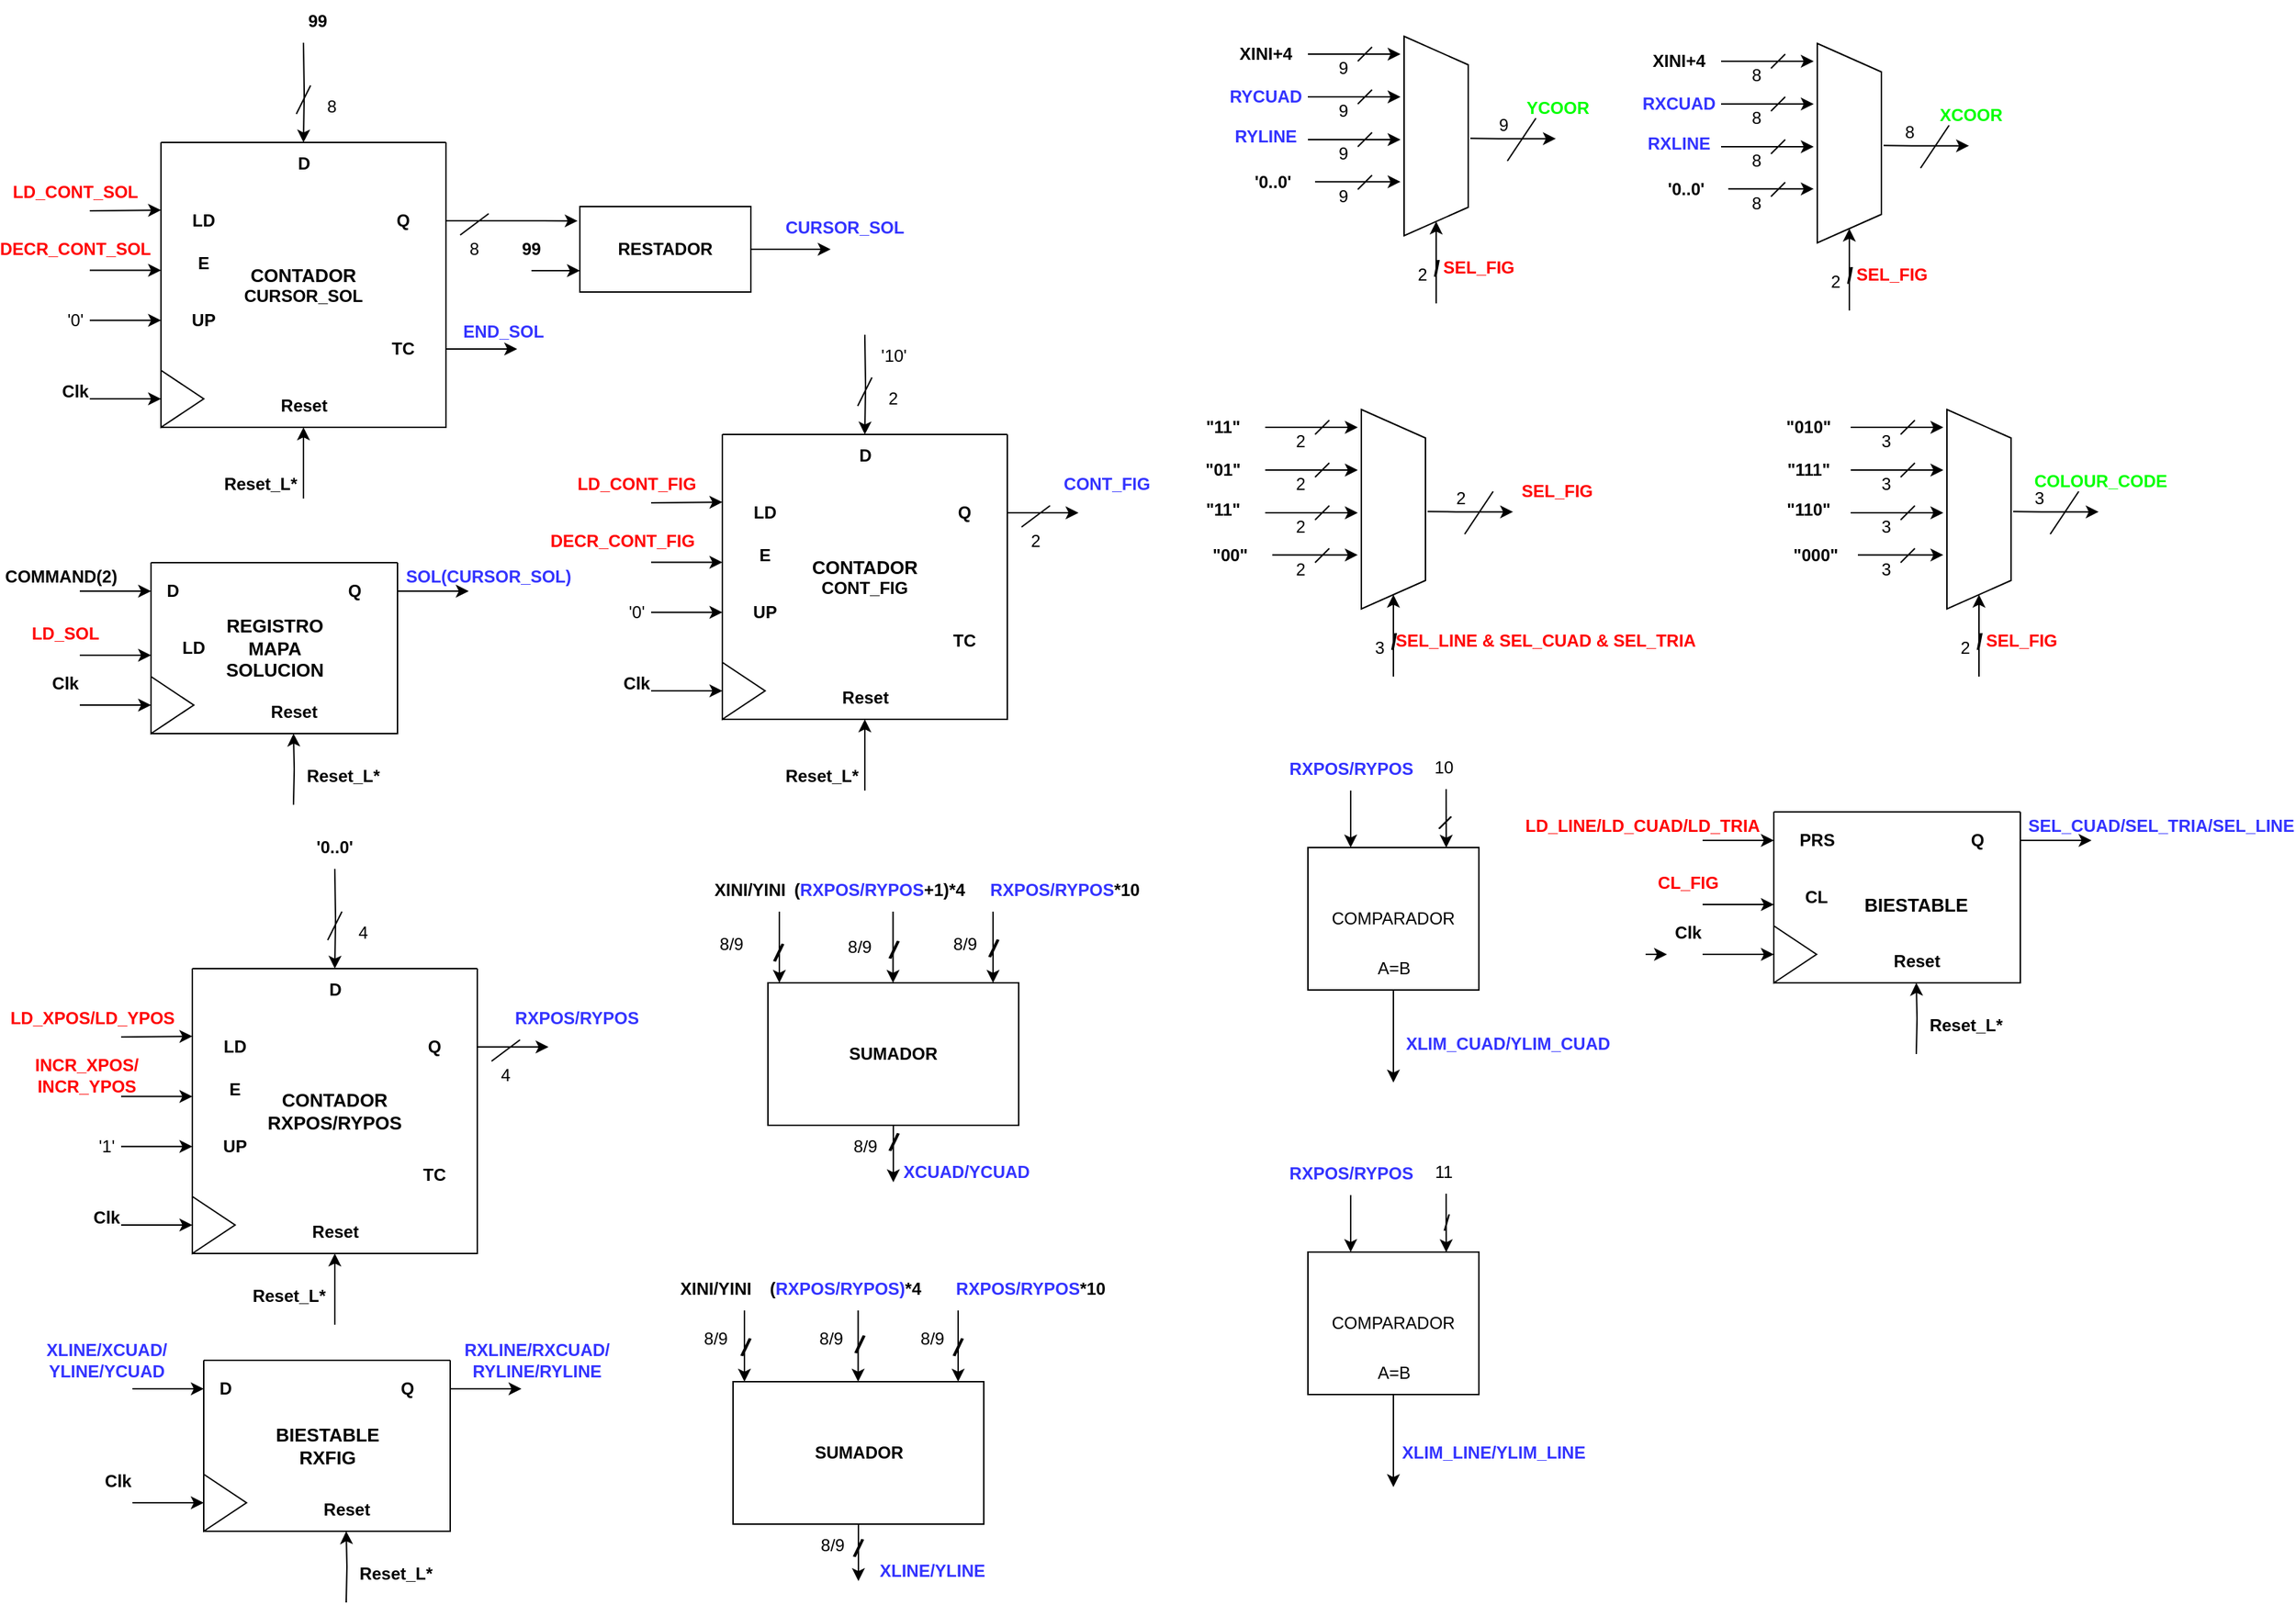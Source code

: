 <mxfile version="23.1.2" type="device">
  <diagram name="Página-1" id="2FWjDxMUFz0WJLKJqSFN">
    <mxGraphModel dx="1615" dy="857" grid="1" gridSize="10" guides="1" tooltips="1" connect="1" arrows="1" fold="1" page="1" pageScale="1" pageWidth="827" pageHeight="1169" math="0" shadow="0">
      <root>
        <mxCell id="0" />
        <mxCell id="1" parent="0" />
        <mxCell id="Melu5-ksbf7xbnoA28rR-1" value="" style="swimlane;startSize=0;" vertex="1" parent="1">
          <mxGeometry x="120" y="130" width="200" height="200" as="geometry">
            <mxRectangle x="120" y="130" width="50" height="40" as="alternateBounds" />
          </mxGeometry>
        </mxCell>
        <mxCell id="Melu5-ksbf7xbnoA28rR-2" style="edgeStyle=orthogonalEdgeStyle;rounded=0;orthogonalLoop=1;jettySize=auto;html=1;" edge="1" parent="Melu5-ksbf7xbnoA28rR-1" target="Melu5-ksbf7xbnoA28rR-3">
          <mxGeometry relative="1" as="geometry">
            <mxPoint x="100" y="-70" as="sourcePoint" />
          </mxGeometry>
        </mxCell>
        <mxCell id="Melu5-ksbf7xbnoA28rR-3" value="D" style="text;html=1;align=center;verticalAlign=middle;resizable=0;points=[];autosize=1;strokeColor=none;fillColor=none;rounded=0;fontStyle=1" vertex="1" parent="Melu5-ksbf7xbnoA28rR-1">
          <mxGeometry x="85" width="30" height="30" as="geometry" />
        </mxCell>
        <mxCell id="Melu5-ksbf7xbnoA28rR-5" value="Q" style="text;html=1;strokeColor=none;fillColor=none;align=center;verticalAlign=middle;whiteSpace=wrap;rounded=0;fontStyle=1" vertex="1" parent="Melu5-ksbf7xbnoA28rR-1">
          <mxGeometry x="140" y="40" width="60" height="30" as="geometry" />
        </mxCell>
        <mxCell id="Melu5-ksbf7xbnoA28rR-37" style="edgeStyle=orthogonalEdgeStyle;rounded=0;orthogonalLoop=1;jettySize=auto;html=1;" edge="1" parent="Melu5-ksbf7xbnoA28rR-1" source="Melu5-ksbf7xbnoA28rR-6">
          <mxGeometry relative="1" as="geometry">
            <mxPoint x="250" y="145" as="targetPoint" />
          </mxGeometry>
        </mxCell>
        <mxCell id="Melu5-ksbf7xbnoA28rR-6" value="TC" style="text;html=1;strokeColor=none;fillColor=none;align=center;verticalAlign=middle;whiteSpace=wrap;rounded=0;fontStyle=1" vertex="1" parent="Melu5-ksbf7xbnoA28rR-1">
          <mxGeometry x="140" y="130" width="60" height="30" as="geometry" />
        </mxCell>
        <mxCell id="Melu5-ksbf7xbnoA28rR-7" style="edgeStyle=orthogonalEdgeStyle;rounded=0;orthogonalLoop=1;jettySize=auto;html=1;" edge="1" parent="Melu5-ksbf7xbnoA28rR-1" target="Melu5-ksbf7xbnoA28rR-8">
          <mxGeometry relative="1" as="geometry">
            <mxPoint x="100" y="250" as="sourcePoint" />
            <Array as="points">
              <mxPoint x="100" y="240" />
              <mxPoint x="100" y="240" />
            </Array>
          </mxGeometry>
        </mxCell>
        <mxCell id="Melu5-ksbf7xbnoA28rR-8" value="Reset" style="text;html=1;align=center;verticalAlign=middle;resizable=0;points=[];autosize=1;strokeColor=none;fillColor=none;fontStyle=1" vertex="1" parent="Melu5-ksbf7xbnoA28rR-1">
          <mxGeometry x="70" y="170" width="60" height="30" as="geometry" />
        </mxCell>
        <mxCell id="Melu5-ksbf7xbnoA28rR-9" style="edgeStyle=orthogonalEdgeStyle;rounded=0;orthogonalLoop=1;jettySize=auto;html=1;" edge="1" parent="Melu5-ksbf7xbnoA28rR-1" target="Melu5-ksbf7xbnoA28rR-10">
          <mxGeometry relative="1" as="geometry">
            <mxPoint x="-50" y="180" as="sourcePoint" />
            <Array as="points">
              <mxPoint x="-40" y="180" />
              <mxPoint x="-40" y="180" />
            </Array>
          </mxGeometry>
        </mxCell>
        <mxCell id="Melu5-ksbf7xbnoA28rR-10" value="" style="triangle;whiteSpace=wrap;html=1;" vertex="1" parent="Melu5-ksbf7xbnoA28rR-1">
          <mxGeometry y="160" width="30" height="40" as="geometry" />
        </mxCell>
        <mxCell id="Melu5-ksbf7xbnoA28rR-11" value="UP" style="text;html=1;strokeColor=none;fillColor=none;align=center;verticalAlign=middle;whiteSpace=wrap;rounded=0;fontStyle=1" vertex="1" parent="Melu5-ksbf7xbnoA28rR-1">
          <mxGeometry y="110" width="60" height="30" as="geometry" />
        </mxCell>
        <mxCell id="Melu5-ksbf7xbnoA28rR-12" value="LD" style="text;html=1;strokeColor=none;fillColor=none;align=center;verticalAlign=middle;whiteSpace=wrap;rounded=0;fontStyle=1" vertex="1" parent="Melu5-ksbf7xbnoA28rR-1">
          <mxGeometry y="40" width="60" height="30" as="geometry" />
        </mxCell>
        <mxCell id="Melu5-ksbf7xbnoA28rR-13" value="E" style="text;html=1;strokeColor=none;fillColor=none;align=center;verticalAlign=middle;whiteSpace=wrap;rounded=0;fontStyle=1" vertex="1" parent="Melu5-ksbf7xbnoA28rR-1">
          <mxGeometry y="70" width="60" height="30" as="geometry" />
        </mxCell>
        <mxCell id="Melu5-ksbf7xbnoA28rR-14" value="&lt;span style=&quot;font-size: 13px;&quot;&gt;&lt;b&gt;CONTADOR&lt;br&gt;&lt;/b&gt;&lt;/span&gt;&lt;b&gt;CURSOR_SOL&lt;/b&gt;" style="text;html=1;strokeColor=none;fillColor=none;align=center;verticalAlign=middle;whiteSpace=wrap;rounded=0;" vertex="1" parent="Melu5-ksbf7xbnoA28rR-1">
          <mxGeometry x="65" y="85" width="70" height="30" as="geometry" />
        </mxCell>
        <mxCell id="Melu5-ksbf7xbnoA28rR-15" value="" style="endArrow=none;html=1;rounded=0;" edge="1" parent="Melu5-ksbf7xbnoA28rR-1">
          <mxGeometry width="50" height="50" relative="1" as="geometry">
            <mxPoint x="95" y="-20" as="sourcePoint" />
            <mxPoint x="105" y="-40" as="targetPoint" />
          </mxGeometry>
        </mxCell>
        <mxCell id="Melu5-ksbf7xbnoA28rR-17" value="Clk" style="text;html=1;strokeColor=none;fillColor=none;align=center;verticalAlign=middle;whiteSpace=wrap;rounded=0;fontStyle=1" vertex="1" parent="1">
          <mxGeometry x="30" y="290" width="60" height="30" as="geometry" />
        </mxCell>
        <mxCell id="Melu5-ksbf7xbnoA28rR-19" value="&#39;0&#39;" style="text;html=1;strokeColor=none;fillColor=none;align=center;verticalAlign=middle;whiteSpace=wrap;rounded=0;" vertex="1" parent="1">
          <mxGeometry x="30" y="240" width="60" height="30" as="geometry" />
        </mxCell>
        <mxCell id="Melu5-ksbf7xbnoA28rR-20" value="99" style="text;html=1;strokeColor=none;fillColor=none;align=center;verticalAlign=middle;whiteSpace=wrap;rounded=0;fontStyle=1" vertex="1" parent="1">
          <mxGeometry x="190" y="30" width="80" height="30" as="geometry" />
        </mxCell>
        <mxCell id="Melu5-ksbf7xbnoA28rR-21" value="&lt;font color=&quot;#ff0000&quot;&gt;LD_CONT_SOL&lt;br&gt;&lt;/font&gt;" style="text;html=1;strokeColor=none;fillColor=none;align=center;verticalAlign=middle;whiteSpace=wrap;rounded=0;fontStyle=1" vertex="1" parent="1">
          <mxGeometry x="20" y="150" width="80" height="30" as="geometry" />
        </mxCell>
        <mxCell id="Melu5-ksbf7xbnoA28rR-22" value="&lt;span&gt;&lt;font color=&quot;#ff0000&quot;&gt;DECR_CONT_SOL&lt;/font&gt;&lt;/span&gt;" style="text;html=1;strokeColor=none;fillColor=none;align=center;verticalAlign=middle;whiteSpace=wrap;rounded=0;fontStyle=1" vertex="1" parent="1">
          <mxGeometry x="30" y="190" width="60" height="30" as="geometry" />
        </mxCell>
        <mxCell id="Melu5-ksbf7xbnoA28rR-23" value="&lt;b&gt;Reset_L*&lt;/b&gt;" style="text;html=1;strokeColor=none;fillColor=none;align=center;verticalAlign=middle;whiteSpace=wrap;rounded=0;" vertex="1" parent="1">
          <mxGeometry x="160" y="350" width="60" height="40" as="geometry" />
        </mxCell>
        <mxCell id="Melu5-ksbf7xbnoA28rR-24" value="" style="endArrow=none;html=1;rounded=0;" edge="1" parent="1">
          <mxGeometry width="50" height="50" relative="1" as="geometry">
            <mxPoint x="330" y="195" as="sourcePoint" />
            <mxPoint x="350" y="180" as="targetPoint" />
          </mxGeometry>
        </mxCell>
        <mxCell id="Melu5-ksbf7xbnoA28rR-25" value="8" style="text;html=1;strokeColor=none;fillColor=none;align=center;verticalAlign=middle;whiteSpace=wrap;rounded=0;" vertex="1" parent="1">
          <mxGeometry x="210" y="90" width="60" height="30" as="geometry" />
        </mxCell>
        <mxCell id="Melu5-ksbf7xbnoA28rR-26" value="8" style="text;html=1;strokeColor=none;fillColor=none;align=center;verticalAlign=middle;whiteSpace=wrap;rounded=0;" vertex="1" parent="1">
          <mxGeometry x="310" y="190" width="60" height="30" as="geometry" />
        </mxCell>
        <mxCell id="Melu5-ksbf7xbnoA28rR-27" style="edgeStyle=orthogonalEdgeStyle;rounded=0;orthogonalLoop=1;jettySize=auto;html=1;" edge="1" parent="1">
          <mxGeometry relative="1" as="geometry">
            <mxPoint x="70" y="254.88" as="sourcePoint" />
            <mxPoint x="120" y="254.88" as="targetPoint" />
            <Array as="points">
              <mxPoint x="80" y="254.88" />
              <mxPoint x="80" y="254.88" />
            </Array>
          </mxGeometry>
        </mxCell>
        <mxCell id="Melu5-ksbf7xbnoA28rR-28" style="edgeStyle=orthogonalEdgeStyle;rounded=0;orthogonalLoop=1;jettySize=auto;html=1;" edge="1" parent="1">
          <mxGeometry relative="1" as="geometry">
            <mxPoint x="70" y="219.77" as="sourcePoint" />
            <mxPoint x="120" y="219.77" as="targetPoint" />
            <Array as="points">
              <mxPoint x="80" y="219.77" />
              <mxPoint x="80" y="219.77" />
            </Array>
          </mxGeometry>
        </mxCell>
        <mxCell id="Melu5-ksbf7xbnoA28rR-29" style="edgeStyle=orthogonalEdgeStyle;rounded=0;orthogonalLoop=1;jettySize=auto;html=1;entryX=0;entryY=0.25;entryDx=0;entryDy=0;" edge="1" parent="1" target="Melu5-ksbf7xbnoA28rR-12">
          <mxGeometry relative="1" as="geometry">
            <mxPoint x="70" y="178" as="sourcePoint" />
            <mxPoint x="120" y="164.8" as="targetPoint" />
            <Array as="points">
              <mxPoint x="70" y="178" />
              <mxPoint x="100" y="178" />
            </Array>
          </mxGeometry>
        </mxCell>
        <mxCell id="Melu5-ksbf7xbnoA28rR-35" style="edgeStyle=orthogonalEdgeStyle;rounded=0;orthogonalLoop=1;jettySize=auto;html=1;" edge="1" parent="1" source="Melu5-ksbf7xbnoA28rR-32">
          <mxGeometry relative="1" as="geometry">
            <mxPoint x="590" y="205" as="targetPoint" />
          </mxGeometry>
        </mxCell>
        <mxCell id="Melu5-ksbf7xbnoA28rR-32" value="&lt;b&gt;RESTADOR&lt;/b&gt;" style="rounded=0;whiteSpace=wrap;html=1;" vertex="1" parent="1">
          <mxGeometry x="414" y="175" width="120" height="60" as="geometry" />
        </mxCell>
        <mxCell id="Melu5-ksbf7xbnoA28rR-4" style="edgeStyle=orthogonalEdgeStyle;rounded=0;orthogonalLoop=1;jettySize=auto;html=1;entryX=-0.013;entryY=0.168;entryDx=0;entryDy=0;entryPerimeter=0;" edge="1" parent="1" source="Melu5-ksbf7xbnoA28rR-5" target="Melu5-ksbf7xbnoA28rR-32">
          <mxGeometry relative="1" as="geometry">
            <mxPoint x="370" y="185" as="targetPoint" />
          </mxGeometry>
        </mxCell>
        <mxCell id="Melu5-ksbf7xbnoA28rR-33" value="" style="endArrow=classic;html=1;rounded=0;entryX=0;entryY=0.75;entryDx=0;entryDy=0;exitX=0.5;exitY=1;exitDx=0;exitDy=0;" edge="1" parent="1" source="Melu5-ksbf7xbnoA28rR-34" target="Melu5-ksbf7xbnoA28rR-32">
          <mxGeometry width="50" height="50" relative="1" as="geometry">
            <mxPoint x="390" y="220" as="sourcePoint" />
            <mxPoint x="390" y="130" as="targetPoint" />
          </mxGeometry>
        </mxCell>
        <mxCell id="Melu5-ksbf7xbnoA28rR-34" value="99" style="text;html=1;strokeColor=none;fillColor=none;align=center;verticalAlign=middle;whiteSpace=wrap;rounded=0;fontStyle=1" vertex="1" parent="1">
          <mxGeometry x="340" y="190" width="80" height="30" as="geometry" />
        </mxCell>
        <mxCell id="Melu5-ksbf7xbnoA28rR-36" value="&lt;b&gt;&lt;font color=&quot;#3333ff&quot;&gt;CURSOR_SOL&lt;/font&gt;&lt;/b&gt;" style="text;html=1;strokeColor=none;fillColor=none;align=center;verticalAlign=middle;whiteSpace=wrap;rounded=0;" vertex="1" parent="1">
          <mxGeometry x="570" y="175" width="60" height="30" as="geometry" />
        </mxCell>
        <mxCell id="Melu5-ksbf7xbnoA28rR-38" value="&lt;b&gt;&lt;font color=&quot;#3333ff&quot;&gt;END_SOL&lt;/font&gt;&lt;/b&gt;" style="text;html=1;align=center;verticalAlign=middle;resizable=0;points=[];autosize=1;strokeColor=none;fillColor=none;" vertex="1" parent="1">
          <mxGeometry x="320" y="248" width="80" height="30" as="geometry" />
        </mxCell>
        <mxCell id="Melu5-ksbf7xbnoA28rR-39" value="" style="swimlane;startSize=0;" vertex="1" parent="1">
          <mxGeometry x="113" y="425" width="173" height="120" as="geometry" />
        </mxCell>
        <mxCell id="Melu5-ksbf7xbnoA28rR-40" value="D" style="text;html=1;align=center;verticalAlign=middle;resizable=0;points=[];autosize=1;strokeColor=none;fillColor=none;rounded=0;fontStyle=1" vertex="1" parent="Melu5-ksbf7xbnoA28rR-39">
          <mxGeometry y="5" width="30" height="30" as="geometry" />
        </mxCell>
        <mxCell id="Melu5-ksbf7xbnoA28rR-41" style="edgeStyle=orthogonalEdgeStyle;rounded=0;orthogonalLoop=1;jettySize=auto;html=1;" edge="1" parent="Melu5-ksbf7xbnoA28rR-39" source="Melu5-ksbf7xbnoA28rR-42">
          <mxGeometry relative="1" as="geometry">
            <mxPoint x="223" y="20" as="targetPoint" />
          </mxGeometry>
        </mxCell>
        <mxCell id="Melu5-ksbf7xbnoA28rR-42" value="Q" style="text;html=1;strokeColor=none;fillColor=none;align=center;verticalAlign=middle;whiteSpace=wrap;rounded=0;fontStyle=1" vertex="1" parent="Melu5-ksbf7xbnoA28rR-39">
          <mxGeometry x="113" y="5" width="60" height="30" as="geometry" />
        </mxCell>
        <mxCell id="Melu5-ksbf7xbnoA28rR-43" style="edgeStyle=orthogonalEdgeStyle;rounded=0;orthogonalLoop=1;jettySize=auto;html=1;" edge="1" parent="Melu5-ksbf7xbnoA28rR-39" target="Melu5-ksbf7xbnoA28rR-44">
          <mxGeometry relative="1" as="geometry">
            <mxPoint x="100" y="170" as="sourcePoint" />
          </mxGeometry>
        </mxCell>
        <mxCell id="Melu5-ksbf7xbnoA28rR-44" value="Reset" style="text;html=1;align=center;verticalAlign=middle;resizable=0;points=[];autosize=1;strokeColor=none;fillColor=none;fontStyle=1" vertex="1" parent="Melu5-ksbf7xbnoA28rR-39">
          <mxGeometry x="70" y="90" width="60" height="30" as="geometry" />
        </mxCell>
        <mxCell id="Melu5-ksbf7xbnoA28rR-45" value="LD" style="text;html=1;strokeColor=none;fillColor=none;align=center;verticalAlign=middle;whiteSpace=wrap;rounded=0;fontStyle=1" vertex="1" parent="Melu5-ksbf7xbnoA28rR-39">
          <mxGeometry y="45" width="60" height="30" as="geometry" />
        </mxCell>
        <mxCell id="Melu5-ksbf7xbnoA28rR-46" value="&lt;span style=&quot;font-size: 13px;&quot;&gt;&lt;b&gt;REGISTRO&lt;br&gt;MAPA&lt;br&gt;SOLUCION&lt;br&gt;&lt;/b&gt;&lt;/span&gt;" style="text;html=1;strokeColor=none;fillColor=none;align=center;verticalAlign=middle;whiteSpace=wrap;rounded=0;" vertex="1" parent="Melu5-ksbf7xbnoA28rR-39">
          <mxGeometry x="51.5" y="45" width="70" height="30" as="geometry" />
        </mxCell>
        <mxCell id="Melu5-ksbf7xbnoA28rR-47" value="" style="triangle;whiteSpace=wrap;html=1;" vertex="1" parent="Melu5-ksbf7xbnoA28rR-39">
          <mxGeometry y="80" width="30" height="40" as="geometry" />
        </mxCell>
        <mxCell id="Melu5-ksbf7xbnoA28rR-48" value="Clk" style="text;html=1;strokeColor=none;fillColor=none;align=center;verticalAlign=middle;whiteSpace=wrap;rounded=0;fontStyle=1" vertex="1" parent="1">
          <mxGeometry x="23" y="495" width="60" height="30" as="geometry" />
        </mxCell>
        <mxCell id="Melu5-ksbf7xbnoA28rR-49" value="&lt;font color=&quot;#3333ff&quot;&gt;SOL(CURSOR_SOL)&lt;/font&gt;" style="text;html=1;strokeColor=none;fillColor=none;align=center;verticalAlign=middle;whiteSpace=wrap;rounded=0;fontStyle=1" vertex="1" parent="1">
          <mxGeometry x="310" y="420" width="80" height="30" as="geometry" />
        </mxCell>
        <mxCell id="Melu5-ksbf7xbnoA28rR-50" value="&lt;span&gt;&lt;font color=&quot;#ff0000&quot;&gt;LD_SOL&lt;/font&gt;&lt;/span&gt;" style="text;html=1;strokeColor=none;fillColor=none;align=center;verticalAlign=middle;whiteSpace=wrap;rounded=0;fontStyle=1" vertex="1" parent="1">
          <mxGeometry x="23" y="460" width="60" height="30" as="geometry" />
        </mxCell>
        <mxCell id="Melu5-ksbf7xbnoA28rR-51" value="&lt;b&gt;Reset_L*&lt;/b&gt;" style="text;html=1;strokeColor=none;fillColor=none;align=center;verticalAlign=middle;whiteSpace=wrap;rounded=0;" vertex="1" parent="1">
          <mxGeometry x="218" y="555" width="60" height="40" as="geometry" />
        </mxCell>
        <mxCell id="Melu5-ksbf7xbnoA28rR-52" style="edgeStyle=orthogonalEdgeStyle;rounded=0;orthogonalLoop=1;jettySize=auto;html=1;entryX=0;entryY=0.5;entryDx=0;entryDy=0;" edge="1" parent="1">
          <mxGeometry relative="1" as="geometry">
            <mxPoint x="63" y="490" as="sourcePoint" />
            <mxPoint x="113" y="490" as="targetPoint" />
            <Array as="points">
              <mxPoint x="63" y="490" />
            </Array>
          </mxGeometry>
        </mxCell>
        <mxCell id="Melu5-ksbf7xbnoA28rR-53" style="edgeStyle=orthogonalEdgeStyle;rounded=0;orthogonalLoop=1;jettySize=auto;html=1;" edge="1" parent="1">
          <mxGeometry relative="1" as="geometry">
            <mxPoint x="63" y="525" as="sourcePoint" />
            <mxPoint x="113" y="525" as="targetPoint" />
            <Array as="points">
              <mxPoint x="73" y="525" />
              <mxPoint x="73" y="525" />
            </Array>
          </mxGeometry>
        </mxCell>
        <mxCell id="Melu5-ksbf7xbnoA28rR-54" value="&lt;span&gt;COMMAND(2)&lt;/span&gt;" style="text;html=1;strokeColor=none;fillColor=none;align=center;verticalAlign=middle;whiteSpace=wrap;rounded=0;fontStyle=1" vertex="1" parent="1">
          <mxGeometry x="20" y="420" width="60" height="30" as="geometry" />
        </mxCell>
        <mxCell id="Melu5-ksbf7xbnoA28rR-55" style="edgeStyle=orthogonalEdgeStyle;rounded=0;orthogonalLoop=1;jettySize=auto;html=1;entryX=0;entryY=0.5;entryDx=0;entryDy=0;" edge="1" parent="1">
          <mxGeometry relative="1" as="geometry">
            <mxPoint x="63" y="445" as="sourcePoint" />
            <mxPoint x="113" y="445" as="targetPoint" />
            <Array as="points">
              <mxPoint x="63" y="445" />
            </Array>
          </mxGeometry>
        </mxCell>
        <mxCell id="Melu5-ksbf7xbnoA28rR-57" value="" style="swimlane;startSize=0;" vertex="1" parent="1">
          <mxGeometry x="514" y="335" width="200" height="200" as="geometry">
            <mxRectangle x="120" y="130" width="50" height="40" as="alternateBounds" />
          </mxGeometry>
        </mxCell>
        <mxCell id="Melu5-ksbf7xbnoA28rR-58" style="edgeStyle=orthogonalEdgeStyle;rounded=0;orthogonalLoop=1;jettySize=auto;html=1;" edge="1" parent="Melu5-ksbf7xbnoA28rR-57" target="Melu5-ksbf7xbnoA28rR-59">
          <mxGeometry relative="1" as="geometry">
            <mxPoint x="100" y="-70" as="sourcePoint" />
          </mxGeometry>
        </mxCell>
        <mxCell id="Melu5-ksbf7xbnoA28rR-59" value="D" style="text;html=1;align=center;verticalAlign=middle;resizable=0;points=[];autosize=1;strokeColor=none;fillColor=none;rounded=0;fontStyle=1" vertex="1" parent="Melu5-ksbf7xbnoA28rR-57">
          <mxGeometry x="85" width="30" height="30" as="geometry" />
        </mxCell>
        <mxCell id="Melu5-ksbf7xbnoA28rR-60" style="edgeStyle=orthogonalEdgeStyle;rounded=0;orthogonalLoop=1;jettySize=auto;html=1;" edge="1" parent="Melu5-ksbf7xbnoA28rR-57" source="Melu5-ksbf7xbnoA28rR-61">
          <mxGeometry relative="1" as="geometry">
            <mxPoint x="250" y="55" as="targetPoint" />
          </mxGeometry>
        </mxCell>
        <mxCell id="Melu5-ksbf7xbnoA28rR-61" value="Q" style="text;html=1;strokeColor=none;fillColor=none;align=center;verticalAlign=middle;whiteSpace=wrap;rounded=0;fontStyle=1" vertex="1" parent="Melu5-ksbf7xbnoA28rR-57">
          <mxGeometry x="140" y="40" width="60" height="30" as="geometry" />
        </mxCell>
        <mxCell id="Melu5-ksbf7xbnoA28rR-62" value="TC" style="text;html=1;strokeColor=none;fillColor=none;align=center;verticalAlign=middle;whiteSpace=wrap;rounded=0;fontStyle=1" vertex="1" parent="Melu5-ksbf7xbnoA28rR-57">
          <mxGeometry x="140" y="130" width="60" height="30" as="geometry" />
        </mxCell>
        <mxCell id="Melu5-ksbf7xbnoA28rR-63" style="edgeStyle=orthogonalEdgeStyle;rounded=0;orthogonalLoop=1;jettySize=auto;html=1;" edge="1" parent="Melu5-ksbf7xbnoA28rR-57" target="Melu5-ksbf7xbnoA28rR-64">
          <mxGeometry relative="1" as="geometry">
            <mxPoint x="100" y="250" as="sourcePoint" />
            <Array as="points">
              <mxPoint x="100" y="240" />
              <mxPoint x="100" y="240" />
            </Array>
          </mxGeometry>
        </mxCell>
        <mxCell id="Melu5-ksbf7xbnoA28rR-64" value="Reset" style="text;html=1;align=center;verticalAlign=middle;resizable=0;points=[];autosize=1;strokeColor=none;fillColor=none;fontStyle=1" vertex="1" parent="Melu5-ksbf7xbnoA28rR-57">
          <mxGeometry x="70" y="170" width="60" height="30" as="geometry" />
        </mxCell>
        <mxCell id="Melu5-ksbf7xbnoA28rR-65" style="edgeStyle=orthogonalEdgeStyle;rounded=0;orthogonalLoop=1;jettySize=auto;html=1;" edge="1" parent="Melu5-ksbf7xbnoA28rR-57" target="Melu5-ksbf7xbnoA28rR-66">
          <mxGeometry relative="1" as="geometry">
            <mxPoint x="-50" y="180" as="sourcePoint" />
            <Array as="points">
              <mxPoint x="-40" y="180" />
              <mxPoint x="-40" y="180" />
            </Array>
          </mxGeometry>
        </mxCell>
        <mxCell id="Melu5-ksbf7xbnoA28rR-66" value="" style="triangle;whiteSpace=wrap;html=1;" vertex="1" parent="Melu5-ksbf7xbnoA28rR-57">
          <mxGeometry y="160" width="30" height="40" as="geometry" />
        </mxCell>
        <mxCell id="Melu5-ksbf7xbnoA28rR-67" value="UP" style="text;html=1;strokeColor=none;fillColor=none;align=center;verticalAlign=middle;whiteSpace=wrap;rounded=0;fontStyle=1" vertex="1" parent="Melu5-ksbf7xbnoA28rR-57">
          <mxGeometry y="110" width="60" height="30" as="geometry" />
        </mxCell>
        <mxCell id="Melu5-ksbf7xbnoA28rR-68" value="LD" style="text;html=1;strokeColor=none;fillColor=none;align=center;verticalAlign=middle;whiteSpace=wrap;rounded=0;fontStyle=1" vertex="1" parent="Melu5-ksbf7xbnoA28rR-57">
          <mxGeometry y="40" width="60" height="30" as="geometry" />
        </mxCell>
        <mxCell id="Melu5-ksbf7xbnoA28rR-69" value="E" style="text;html=1;strokeColor=none;fillColor=none;align=center;verticalAlign=middle;whiteSpace=wrap;rounded=0;fontStyle=1" vertex="1" parent="Melu5-ksbf7xbnoA28rR-57">
          <mxGeometry y="70" width="60" height="30" as="geometry" />
        </mxCell>
        <mxCell id="Melu5-ksbf7xbnoA28rR-70" value="&lt;span style=&quot;font-size: 13px;&quot;&gt;&lt;b&gt;CONTADOR&lt;br&gt;&lt;/b&gt;&lt;/span&gt;&lt;b&gt;CONT_FIG&lt;/b&gt;" style="text;html=1;strokeColor=none;fillColor=none;align=center;verticalAlign=middle;whiteSpace=wrap;rounded=0;" vertex="1" parent="Melu5-ksbf7xbnoA28rR-57">
          <mxGeometry x="65" y="85" width="70" height="30" as="geometry" />
        </mxCell>
        <mxCell id="Melu5-ksbf7xbnoA28rR-71" value="" style="endArrow=none;html=1;rounded=0;" edge="1" parent="Melu5-ksbf7xbnoA28rR-57">
          <mxGeometry width="50" height="50" relative="1" as="geometry">
            <mxPoint x="95" y="-20" as="sourcePoint" />
            <mxPoint x="105" y="-40" as="targetPoint" />
          </mxGeometry>
        </mxCell>
        <mxCell id="Melu5-ksbf7xbnoA28rR-73" value="Clk" style="text;html=1;strokeColor=none;fillColor=none;align=center;verticalAlign=middle;whiteSpace=wrap;rounded=0;fontStyle=1" vertex="1" parent="1">
          <mxGeometry x="424" y="495" width="60" height="30" as="geometry" />
        </mxCell>
        <mxCell id="Melu5-ksbf7xbnoA28rR-74" value="&lt;font color=&quot;#3333ff&quot;&gt;CONT_FIG&lt;/font&gt;" style="text;html=1;strokeColor=none;fillColor=none;align=center;verticalAlign=middle;whiteSpace=wrap;rounded=0;fontStyle=1" vertex="1" parent="1">
          <mxGeometry x="744" y="355" width="80" height="30" as="geometry" />
        </mxCell>
        <mxCell id="Melu5-ksbf7xbnoA28rR-75" value="&#39;0&#39;" style="text;html=1;strokeColor=none;fillColor=none;align=center;verticalAlign=middle;whiteSpace=wrap;rounded=0;" vertex="1" parent="1">
          <mxGeometry x="424" y="445" width="60" height="30" as="geometry" />
        </mxCell>
        <mxCell id="Melu5-ksbf7xbnoA28rR-77" value="&lt;font color=&quot;#ff0000&quot;&gt;LD_CONT_FIG&lt;br&gt;&lt;/font&gt;" style="text;html=1;strokeColor=none;fillColor=none;align=center;verticalAlign=middle;whiteSpace=wrap;rounded=0;fontStyle=1" vertex="1" parent="1">
          <mxGeometry x="414" y="355" width="80" height="30" as="geometry" />
        </mxCell>
        <mxCell id="Melu5-ksbf7xbnoA28rR-78" value="&lt;span&gt;&lt;font color=&quot;#ff0000&quot;&gt;DECR_CONT_FIG&lt;/font&gt;&lt;/span&gt;" style="text;html=1;strokeColor=none;fillColor=none;align=center;verticalAlign=middle;whiteSpace=wrap;rounded=0;fontStyle=1" vertex="1" parent="1">
          <mxGeometry x="414" y="395" width="60" height="30" as="geometry" />
        </mxCell>
        <mxCell id="Melu5-ksbf7xbnoA28rR-79" value="&lt;b&gt;Reset_L*&lt;/b&gt;" style="text;html=1;strokeColor=none;fillColor=none;align=center;verticalAlign=middle;whiteSpace=wrap;rounded=0;" vertex="1" parent="1">
          <mxGeometry x="554" y="555" width="60" height="40" as="geometry" />
        </mxCell>
        <mxCell id="Melu5-ksbf7xbnoA28rR-80" value="" style="endArrow=none;html=1;rounded=0;" edge="1" parent="1">
          <mxGeometry width="50" height="50" relative="1" as="geometry">
            <mxPoint x="724" y="400" as="sourcePoint" />
            <mxPoint x="744" y="385" as="targetPoint" />
          </mxGeometry>
        </mxCell>
        <mxCell id="Melu5-ksbf7xbnoA28rR-81" value="2" style="text;html=1;strokeColor=none;fillColor=none;align=center;verticalAlign=middle;whiteSpace=wrap;rounded=0;" vertex="1" parent="1">
          <mxGeometry x="604" y="295" width="60" height="30" as="geometry" />
        </mxCell>
        <mxCell id="Melu5-ksbf7xbnoA28rR-82" value="2" style="text;html=1;strokeColor=none;fillColor=none;align=center;verticalAlign=middle;whiteSpace=wrap;rounded=0;" vertex="1" parent="1">
          <mxGeometry x="704" y="395" width="60" height="30" as="geometry" />
        </mxCell>
        <mxCell id="Melu5-ksbf7xbnoA28rR-83" style="edgeStyle=orthogonalEdgeStyle;rounded=0;orthogonalLoop=1;jettySize=auto;html=1;" edge="1" parent="1">
          <mxGeometry relative="1" as="geometry">
            <mxPoint x="464" y="459.88" as="sourcePoint" />
            <mxPoint x="514" y="459.88" as="targetPoint" />
            <Array as="points">
              <mxPoint x="474" y="459.88" />
              <mxPoint x="474" y="459.88" />
            </Array>
          </mxGeometry>
        </mxCell>
        <mxCell id="Melu5-ksbf7xbnoA28rR-84" style="edgeStyle=orthogonalEdgeStyle;rounded=0;orthogonalLoop=1;jettySize=auto;html=1;" edge="1" parent="1">
          <mxGeometry relative="1" as="geometry">
            <mxPoint x="464" y="424.77" as="sourcePoint" />
            <mxPoint x="514" y="424.77" as="targetPoint" />
            <Array as="points">
              <mxPoint x="474" y="424.77" />
              <mxPoint x="474" y="424.77" />
            </Array>
          </mxGeometry>
        </mxCell>
        <mxCell id="Melu5-ksbf7xbnoA28rR-85" style="edgeStyle=orthogonalEdgeStyle;rounded=0;orthogonalLoop=1;jettySize=auto;html=1;entryX=0;entryY=0.25;entryDx=0;entryDy=0;" edge="1" parent="1" target="Melu5-ksbf7xbnoA28rR-68">
          <mxGeometry relative="1" as="geometry">
            <mxPoint x="464" y="383" as="sourcePoint" />
            <mxPoint x="514" y="369.8" as="targetPoint" />
            <Array as="points">
              <mxPoint x="464" y="383" />
              <mxPoint x="494" y="383" />
            </Array>
          </mxGeometry>
        </mxCell>
        <mxCell id="Melu5-ksbf7xbnoA28rR-88" value="&#39;10&#39;" style="text;html=1;align=center;verticalAlign=middle;resizable=0;points=[];autosize=1;strokeColor=none;fillColor=none;" vertex="1" parent="1">
          <mxGeometry x="614" y="265" width="40" height="30" as="geometry" />
        </mxCell>
        <mxCell id="Melu5-ksbf7xbnoA28rR-89" value="" style="swimlane;startSize=0;" vertex="1" parent="1">
          <mxGeometry x="142" y="710" width="200" height="200" as="geometry">
            <mxRectangle x="120" y="130" width="50" height="40" as="alternateBounds" />
          </mxGeometry>
        </mxCell>
        <mxCell id="Melu5-ksbf7xbnoA28rR-90" style="edgeStyle=orthogonalEdgeStyle;rounded=0;orthogonalLoop=1;jettySize=auto;html=1;" edge="1" parent="Melu5-ksbf7xbnoA28rR-89" target="Melu5-ksbf7xbnoA28rR-91">
          <mxGeometry relative="1" as="geometry">
            <mxPoint x="100" y="-70" as="sourcePoint" />
          </mxGeometry>
        </mxCell>
        <mxCell id="Melu5-ksbf7xbnoA28rR-91" value="D" style="text;html=1;align=center;verticalAlign=middle;resizable=0;points=[];autosize=1;strokeColor=none;fillColor=none;rounded=0;fontStyle=1" vertex="1" parent="Melu5-ksbf7xbnoA28rR-89">
          <mxGeometry x="85" width="30" height="30" as="geometry" />
        </mxCell>
        <mxCell id="Melu5-ksbf7xbnoA28rR-92" style="edgeStyle=orthogonalEdgeStyle;rounded=0;orthogonalLoop=1;jettySize=auto;html=1;" edge="1" parent="Melu5-ksbf7xbnoA28rR-89" source="Melu5-ksbf7xbnoA28rR-93">
          <mxGeometry relative="1" as="geometry">
            <mxPoint x="250" y="55" as="targetPoint" />
          </mxGeometry>
        </mxCell>
        <mxCell id="Melu5-ksbf7xbnoA28rR-93" value="Q" style="text;html=1;strokeColor=none;fillColor=none;align=center;verticalAlign=middle;whiteSpace=wrap;rounded=0;fontStyle=1" vertex="1" parent="Melu5-ksbf7xbnoA28rR-89">
          <mxGeometry x="140" y="40" width="60" height="30" as="geometry" />
        </mxCell>
        <mxCell id="Melu5-ksbf7xbnoA28rR-94" value="TC" style="text;html=1;strokeColor=none;fillColor=none;align=center;verticalAlign=middle;whiteSpace=wrap;rounded=0;fontStyle=1" vertex="1" parent="Melu5-ksbf7xbnoA28rR-89">
          <mxGeometry x="140" y="130" width="60" height="30" as="geometry" />
        </mxCell>
        <mxCell id="Melu5-ksbf7xbnoA28rR-95" style="edgeStyle=orthogonalEdgeStyle;rounded=0;orthogonalLoop=1;jettySize=auto;html=1;" edge="1" parent="Melu5-ksbf7xbnoA28rR-89" target="Melu5-ksbf7xbnoA28rR-96">
          <mxGeometry relative="1" as="geometry">
            <mxPoint x="100" y="250" as="sourcePoint" />
            <Array as="points">
              <mxPoint x="100" y="240" />
              <mxPoint x="100" y="240" />
            </Array>
          </mxGeometry>
        </mxCell>
        <mxCell id="Melu5-ksbf7xbnoA28rR-96" value="Reset" style="text;html=1;align=center;verticalAlign=middle;resizable=0;points=[];autosize=1;strokeColor=none;fillColor=none;fontStyle=1" vertex="1" parent="Melu5-ksbf7xbnoA28rR-89">
          <mxGeometry x="70" y="170" width="60" height="30" as="geometry" />
        </mxCell>
        <mxCell id="Melu5-ksbf7xbnoA28rR-97" style="edgeStyle=orthogonalEdgeStyle;rounded=0;orthogonalLoop=1;jettySize=auto;html=1;" edge="1" parent="Melu5-ksbf7xbnoA28rR-89" target="Melu5-ksbf7xbnoA28rR-98">
          <mxGeometry relative="1" as="geometry">
            <mxPoint x="-50" y="180" as="sourcePoint" />
            <Array as="points">
              <mxPoint x="-40" y="180" />
              <mxPoint x="-40" y="180" />
            </Array>
          </mxGeometry>
        </mxCell>
        <mxCell id="Melu5-ksbf7xbnoA28rR-98" value="" style="triangle;whiteSpace=wrap;html=1;" vertex="1" parent="Melu5-ksbf7xbnoA28rR-89">
          <mxGeometry y="160" width="30" height="40" as="geometry" />
        </mxCell>
        <mxCell id="Melu5-ksbf7xbnoA28rR-99" value="UP" style="text;html=1;strokeColor=none;fillColor=none;align=center;verticalAlign=middle;whiteSpace=wrap;rounded=0;fontStyle=1" vertex="1" parent="Melu5-ksbf7xbnoA28rR-89">
          <mxGeometry y="110" width="60" height="30" as="geometry" />
        </mxCell>
        <mxCell id="Melu5-ksbf7xbnoA28rR-100" value="LD" style="text;html=1;strokeColor=none;fillColor=none;align=center;verticalAlign=middle;whiteSpace=wrap;rounded=0;fontStyle=1" vertex="1" parent="Melu5-ksbf7xbnoA28rR-89">
          <mxGeometry y="40" width="60" height="30" as="geometry" />
        </mxCell>
        <mxCell id="Melu5-ksbf7xbnoA28rR-101" value="E" style="text;html=1;strokeColor=none;fillColor=none;align=center;verticalAlign=middle;whiteSpace=wrap;rounded=0;fontStyle=1" vertex="1" parent="Melu5-ksbf7xbnoA28rR-89">
          <mxGeometry y="70" width="60" height="30" as="geometry" />
        </mxCell>
        <mxCell id="Melu5-ksbf7xbnoA28rR-102" value="&lt;div style=&quot;&quot;&gt;&lt;b style=&quot;font-size: 13px; background-color: initial;&quot;&gt;CONTADOR RXPOS/RYPOS&lt;/b&gt;&lt;/div&gt;" style="text;html=1;strokeColor=none;fillColor=none;align=center;verticalAlign=middle;whiteSpace=wrap;rounded=0;" vertex="1" parent="Melu5-ksbf7xbnoA28rR-89">
          <mxGeometry x="55" y="85" width="90" height="30" as="geometry" />
        </mxCell>
        <mxCell id="Melu5-ksbf7xbnoA28rR-103" value="" style="endArrow=none;html=1;rounded=0;" edge="1" parent="Melu5-ksbf7xbnoA28rR-89">
          <mxGeometry width="50" height="50" relative="1" as="geometry">
            <mxPoint x="95" y="-20" as="sourcePoint" />
            <mxPoint x="105" y="-40" as="targetPoint" />
          </mxGeometry>
        </mxCell>
        <mxCell id="Melu5-ksbf7xbnoA28rR-105" value="Clk" style="text;html=1;strokeColor=none;fillColor=none;align=center;verticalAlign=middle;whiteSpace=wrap;rounded=0;fontStyle=1" vertex="1" parent="1">
          <mxGeometry x="52" y="870" width="60" height="30" as="geometry" />
        </mxCell>
        <mxCell id="Melu5-ksbf7xbnoA28rR-106" value="&lt;font color=&quot;#3333ff&quot;&gt;RXPOS/RYPOS&lt;/font&gt;" style="text;html=1;strokeColor=none;fillColor=none;align=center;verticalAlign=middle;whiteSpace=wrap;rounded=0;fontStyle=1" vertex="1" parent="1">
          <mxGeometry x="372" y="730" width="80" height="30" as="geometry" />
        </mxCell>
        <mxCell id="Melu5-ksbf7xbnoA28rR-107" value="&#39;1&#39;" style="text;html=1;strokeColor=none;fillColor=none;align=center;verticalAlign=middle;whiteSpace=wrap;rounded=0;" vertex="1" parent="1">
          <mxGeometry x="52" y="820" width="60" height="30" as="geometry" />
        </mxCell>
        <mxCell id="Melu5-ksbf7xbnoA28rR-108" value="&#39;0..0&#39;" style="text;html=1;strokeColor=none;fillColor=none;align=center;verticalAlign=middle;whiteSpace=wrap;rounded=0;fontStyle=1" vertex="1" parent="1">
          <mxGeometry x="202" y="610" width="80" height="30" as="geometry" />
        </mxCell>
        <mxCell id="Melu5-ksbf7xbnoA28rR-109" value="&lt;font color=&quot;#ff0000&quot;&gt;LD_XPOS/LD_YPOS&lt;br&gt;&lt;/font&gt;" style="text;html=1;strokeColor=none;fillColor=none;align=center;verticalAlign=middle;whiteSpace=wrap;rounded=0;fontStyle=1" vertex="1" parent="1">
          <mxGeometry x="32" y="730" width="80" height="30" as="geometry" />
        </mxCell>
        <mxCell id="Melu5-ksbf7xbnoA28rR-110" value="&lt;span&gt;&lt;font color=&quot;#ff0000&quot;&gt;INCR_XPOS/ INCR_YPOS&lt;/font&gt;&lt;/span&gt;" style="text;html=1;strokeColor=none;fillColor=none;align=center;verticalAlign=middle;whiteSpace=wrap;rounded=0;fontStyle=1" vertex="1" parent="1">
          <mxGeometry x="8" y="770" width="120" height="30" as="geometry" />
        </mxCell>
        <mxCell id="Melu5-ksbf7xbnoA28rR-111" value="&lt;b&gt;Reset_L*&lt;/b&gt;" style="text;html=1;strokeColor=none;fillColor=none;align=center;verticalAlign=middle;whiteSpace=wrap;rounded=0;" vertex="1" parent="1">
          <mxGeometry x="180" y="920" width="60" height="40" as="geometry" />
        </mxCell>
        <mxCell id="Melu5-ksbf7xbnoA28rR-112" value="" style="endArrow=none;html=1;rounded=0;" edge="1" parent="1">
          <mxGeometry width="50" height="50" relative="1" as="geometry">
            <mxPoint x="352" y="775" as="sourcePoint" />
            <mxPoint x="372" y="760" as="targetPoint" />
          </mxGeometry>
        </mxCell>
        <mxCell id="Melu5-ksbf7xbnoA28rR-113" value="4" style="text;html=1;strokeColor=none;fillColor=none;align=center;verticalAlign=middle;whiteSpace=wrap;rounded=0;" vertex="1" parent="1">
          <mxGeometry x="232" y="670" width="60" height="30" as="geometry" />
        </mxCell>
        <mxCell id="Melu5-ksbf7xbnoA28rR-114" value="4" style="text;html=1;strokeColor=none;fillColor=none;align=center;verticalAlign=middle;whiteSpace=wrap;rounded=0;" vertex="1" parent="1">
          <mxGeometry x="332" y="770" width="60" height="30" as="geometry" />
        </mxCell>
        <mxCell id="Melu5-ksbf7xbnoA28rR-115" style="edgeStyle=orthogonalEdgeStyle;rounded=0;orthogonalLoop=1;jettySize=auto;html=1;" edge="1" parent="1">
          <mxGeometry relative="1" as="geometry">
            <mxPoint x="92" y="834.88" as="sourcePoint" />
            <mxPoint x="142" y="834.88" as="targetPoint" />
            <Array as="points">
              <mxPoint x="102" y="834.88" />
              <mxPoint x="102" y="834.88" />
            </Array>
          </mxGeometry>
        </mxCell>
        <mxCell id="Melu5-ksbf7xbnoA28rR-116" style="edgeStyle=orthogonalEdgeStyle;rounded=0;orthogonalLoop=1;jettySize=auto;html=1;" edge="1" parent="1">
          <mxGeometry relative="1" as="geometry">
            <mxPoint x="92" y="799.77" as="sourcePoint" />
            <mxPoint x="142" y="799.77" as="targetPoint" />
            <Array as="points">
              <mxPoint x="102" y="799.77" />
              <mxPoint x="102" y="799.77" />
            </Array>
          </mxGeometry>
        </mxCell>
        <mxCell id="Melu5-ksbf7xbnoA28rR-117" style="edgeStyle=orthogonalEdgeStyle;rounded=0;orthogonalLoop=1;jettySize=auto;html=1;entryX=0;entryY=0.25;entryDx=0;entryDy=0;" edge="1" parent="1" target="Melu5-ksbf7xbnoA28rR-100">
          <mxGeometry relative="1" as="geometry">
            <mxPoint x="92" y="758" as="sourcePoint" />
            <mxPoint x="142" y="744.8" as="targetPoint" />
            <Array as="points">
              <mxPoint x="92" y="758" />
              <mxPoint x="122" y="758" />
            </Array>
          </mxGeometry>
        </mxCell>
        <mxCell id="Melu5-ksbf7xbnoA28rR-121" value="" style="swimlane;startSize=0;" vertex="1" parent="1">
          <mxGeometry x="150" y="985" width="173" height="120" as="geometry" />
        </mxCell>
        <mxCell id="Melu5-ksbf7xbnoA28rR-122" value="D" style="text;html=1;align=center;verticalAlign=middle;resizable=0;points=[];autosize=1;strokeColor=none;fillColor=none;rounded=0;fontStyle=1" vertex="1" parent="Melu5-ksbf7xbnoA28rR-121">
          <mxGeometry y="5" width="30" height="30" as="geometry" />
        </mxCell>
        <mxCell id="Melu5-ksbf7xbnoA28rR-123" style="edgeStyle=orthogonalEdgeStyle;rounded=0;orthogonalLoop=1;jettySize=auto;html=1;" edge="1" parent="Melu5-ksbf7xbnoA28rR-121" source="Melu5-ksbf7xbnoA28rR-124">
          <mxGeometry relative="1" as="geometry">
            <mxPoint x="223" y="20" as="targetPoint" />
          </mxGeometry>
        </mxCell>
        <mxCell id="Melu5-ksbf7xbnoA28rR-124" value="Q" style="text;html=1;strokeColor=none;fillColor=none;align=center;verticalAlign=middle;whiteSpace=wrap;rounded=0;fontStyle=1" vertex="1" parent="Melu5-ksbf7xbnoA28rR-121">
          <mxGeometry x="113" y="5" width="60" height="30" as="geometry" />
        </mxCell>
        <mxCell id="Melu5-ksbf7xbnoA28rR-125" style="edgeStyle=orthogonalEdgeStyle;rounded=0;orthogonalLoop=1;jettySize=auto;html=1;" edge="1" parent="Melu5-ksbf7xbnoA28rR-121" target="Melu5-ksbf7xbnoA28rR-126">
          <mxGeometry relative="1" as="geometry">
            <mxPoint x="100" y="170" as="sourcePoint" />
          </mxGeometry>
        </mxCell>
        <mxCell id="Melu5-ksbf7xbnoA28rR-126" value="Reset" style="text;html=1;align=center;verticalAlign=middle;resizable=0;points=[];autosize=1;strokeColor=none;fillColor=none;fontStyle=1" vertex="1" parent="Melu5-ksbf7xbnoA28rR-121">
          <mxGeometry x="70" y="90" width="60" height="30" as="geometry" />
        </mxCell>
        <mxCell id="Melu5-ksbf7xbnoA28rR-128" value="&lt;span style=&quot;font-size: 13px;&quot;&gt;&lt;b&gt;BIESTABLE&lt;br&gt;RXFIG&lt;br&gt;&lt;/b&gt;&lt;/span&gt;" style="text;html=1;strokeColor=none;fillColor=none;align=center;verticalAlign=middle;whiteSpace=wrap;rounded=0;" vertex="1" parent="Melu5-ksbf7xbnoA28rR-121">
          <mxGeometry x="51.5" y="45" width="70" height="30" as="geometry" />
        </mxCell>
        <mxCell id="Melu5-ksbf7xbnoA28rR-129" value="" style="triangle;whiteSpace=wrap;html=1;" vertex="1" parent="Melu5-ksbf7xbnoA28rR-121">
          <mxGeometry y="80" width="30" height="40" as="geometry" />
        </mxCell>
        <mxCell id="Melu5-ksbf7xbnoA28rR-130" value="Clk" style="text;html=1;strokeColor=none;fillColor=none;align=center;verticalAlign=middle;whiteSpace=wrap;rounded=0;fontStyle=1" vertex="1" parent="1">
          <mxGeometry x="60" y="1055" width="60" height="30" as="geometry" />
        </mxCell>
        <mxCell id="Melu5-ksbf7xbnoA28rR-131" value="&lt;font color=&quot;#3333ff&quot;&gt;RXLINE/RXCUAD/ RYLINE/RYLINE&lt;/font&gt;" style="text;html=1;strokeColor=none;fillColor=none;align=center;verticalAlign=middle;whiteSpace=wrap;rounded=0;fontStyle=1" vertex="1" parent="1">
          <mxGeometry x="344" y="970" width="80" height="30" as="geometry" />
        </mxCell>
        <mxCell id="Melu5-ksbf7xbnoA28rR-133" value="&lt;b&gt;Reset_L*&lt;/b&gt;" style="text;html=1;strokeColor=none;fillColor=none;align=center;verticalAlign=middle;whiteSpace=wrap;rounded=0;" vertex="1" parent="1">
          <mxGeometry x="255" y="1115" width="60" height="40" as="geometry" />
        </mxCell>
        <mxCell id="Melu5-ksbf7xbnoA28rR-135" style="edgeStyle=orthogonalEdgeStyle;rounded=0;orthogonalLoop=1;jettySize=auto;html=1;" edge="1" parent="1">
          <mxGeometry relative="1" as="geometry">
            <mxPoint x="100" y="1085" as="sourcePoint" />
            <mxPoint x="150" y="1085" as="targetPoint" />
            <Array as="points">
              <mxPoint x="110" y="1085" />
              <mxPoint x="110" y="1085" />
            </Array>
          </mxGeometry>
        </mxCell>
        <mxCell id="Melu5-ksbf7xbnoA28rR-136" value="&lt;span&gt;&lt;font color=&quot;#3333ff&quot;&gt;XLINE/XCUAD/ YLINE/YCUAD&lt;/font&gt;&lt;/span&gt;" style="text;html=1;strokeColor=none;fillColor=none;align=center;verticalAlign=middle;whiteSpace=wrap;rounded=0;fontStyle=1" vertex="1" parent="1">
          <mxGeometry x="52" y="970" width="60" height="30" as="geometry" />
        </mxCell>
        <mxCell id="Melu5-ksbf7xbnoA28rR-137" style="edgeStyle=orthogonalEdgeStyle;rounded=0;orthogonalLoop=1;jettySize=auto;html=1;entryX=0;entryY=0.5;entryDx=0;entryDy=0;" edge="1" parent="1">
          <mxGeometry relative="1" as="geometry">
            <mxPoint x="100" y="1005" as="sourcePoint" />
            <mxPoint x="150" y="1005" as="targetPoint" />
            <Array as="points">
              <mxPoint x="100" y="1005" />
            </Array>
          </mxGeometry>
        </mxCell>
        <mxCell id="Melu5-ksbf7xbnoA28rR-140" style="edgeStyle=orthogonalEdgeStyle;rounded=0;orthogonalLoop=1;jettySize=auto;html=1;" edge="1" parent="1">
          <mxGeometry relative="1" as="geometry">
            <mxPoint x="554" y="720" as="targetPoint" />
            <mxPoint x="554.0" y="670.0" as="sourcePoint" />
            <Array as="points">
              <mxPoint x="554" y="680" />
              <mxPoint x="554" y="680" />
            </Array>
          </mxGeometry>
        </mxCell>
        <mxCell id="Melu5-ksbf7xbnoA28rR-146" style="edgeStyle=orthogonalEdgeStyle;rounded=0;orthogonalLoop=1;jettySize=auto;html=1;" edge="1" parent="1" source="Melu5-ksbf7xbnoA28rR-138">
          <mxGeometry relative="1" as="geometry">
            <mxPoint x="634" y="860" as="targetPoint" />
          </mxGeometry>
        </mxCell>
        <mxCell id="Melu5-ksbf7xbnoA28rR-138" value="&lt;b&gt;SUMADOR&lt;/b&gt;" style="rounded=0;whiteSpace=wrap;html=1;" vertex="1" parent="1">
          <mxGeometry x="546" y="720" width="176" height="100" as="geometry" />
        </mxCell>
        <mxCell id="Melu5-ksbf7xbnoA28rR-141" style="edgeStyle=orthogonalEdgeStyle;rounded=0;orthogonalLoop=1;jettySize=auto;html=1;" edge="1" parent="1">
          <mxGeometry relative="1" as="geometry">
            <mxPoint x="633.8" y="720" as="targetPoint" />
            <mxPoint x="633.8" y="670.0" as="sourcePoint" />
            <Array as="points">
              <mxPoint x="633.8" y="680" />
              <mxPoint x="633.8" y="680" />
            </Array>
          </mxGeometry>
        </mxCell>
        <mxCell id="Melu5-ksbf7xbnoA28rR-142" value="&lt;b&gt;XINI/YINI&lt;/b&gt;" style="text;html=1;align=center;verticalAlign=middle;resizable=0;points=[];autosize=1;strokeColor=none;fillColor=none;" vertex="1" parent="1">
          <mxGeometry x="498" y="640" width="70" height="30" as="geometry" />
        </mxCell>
        <mxCell id="Melu5-ksbf7xbnoA28rR-143" value="&lt;b&gt;(&lt;font color=&quot;#3333ff&quot;&gt;RXPOS/RYPOS&lt;/font&gt;+1)*4&lt;/b&gt;" style="text;html=1;align=center;verticalAlign=middle;resizable=0;points=[];autosize=1;strokeColor=none;fillColor=none;" vertex="1" parent="1">
          <mxGeometry x="554" y="640" width="140" height="30" as="geometry" />
        </mxCell>
        <mxCell id="Melu5-ksbf7xbnoA28rR-144" value="&lt;b&gt;&lt;font color=&quot;#3333ff&quot;&gt;RXPOS/RYPOS&lt;/font&gt;*10&lt;/b&gt;" style="text;html=1;align=center;verticalAlign=middle;resizable=0;points=[];autosize=1;strokeColor=none;fillColor=none;" vertex="1" parent="1">
          <mxGeometry x="689" y="640" width="130" height="30" as="geometry" />
        </mxCell>
        <mxCell id="Melu5-ksbf7xbnoA28rR-145" style="edgeStyle=orthogonalEdgeStyle;rounded=0;orthogonalLoop=1;jettySize=auto;html=1;" edge="1" parent="1">
          <mxGeometry relative="1" as="geometry">
            <mxPoint x="704" y="720" as="targetPoint" />
            <mxPoint x="704.0" y="670.0" as="sourcePoint" />
            <Array as="points">
              <mxPoint x="704" y="680" />
              <mxPoint x="704" y="680" />
            </Array>
          </mxGeometry>
        </mxCell>
        <mxCell id="Melu5-ksbf7xbnoA28rR-147" value="&lt;b&gt;&lt;font color=&quot;#3333ff&quot;&gt;XCUAD/YCUAD&lt;/font&gt;&lt;/b&gt;" style="text;html=1;align=center;verticalAlign=middle;resizable=0;points=[];autosize=1;strokeColor=none;fillColor=none;" vertex="1" parent="1">
          <mxGeometry x="630" y="838" width="110" height="30" as="geometry" />
        </mxCell>
        <mxCell id="Melu5-ksbf7xbnoA28rR-151" style="edgeStyle=orthogonalEdgeStyle;rounded=0;orthogonalLoop=1;jettySize=auto;html=1;" edge="1" parent="1">
          <mxGeometry relative="1" as="geometry">
            <mxPoint x="529.5" y="1000" as="targetPoint" />
            <mxPoint x="529.5" y="950.0" as="sourcePoint" />
            <Array as="points">
              <mxPoint x="529.5" y="960" />
              <mxPoint x="529.5" y="960" />
            </Array>
          </mxGeometry>
        </mxCell>
        <mxCell id="Melu5-ksbf7xbnoA28rR-152" style="edgeStyle=orthogonalEdgeStyle;rounded=0;orthogonalLoop=1;jettySize=auto;html=1;" edge="1" parent="1" source="Melu5-ksbf7xbnoA28rR-153">
          <mxGeometry relative="1" as="geometry">
            <mxPoint x="609.5" y="1140" as="targetPoint" />
          </mxGeometry>
        </mxCell>
        <mxCell id="Melu5-ksbf7xbnoA28rR-153" value="&lt;b&gt;SUMADOR&lt;/b&gt;" style="rounded=0;whiteSpace=wrap;html=1;" vertex="1" parent="1">
          <mxGeometry x="521.5" y="1000" width="176" height="100" as="geometry" />
        </mxCell>
        <mxCell id="Melu5-ksbf7xbnoA28rR-154" style="edgeStyle=orthogonalEdgeStyle;rounded=0;orthogonalLoop=1;jettySize=auto;html=1;" edge="1" parent="1">
          <mxGeometry relative="1" as="geometry">
            <mxPoint x="609.3" y="1000" as="targetPoint" />
            <mxPoint x="609.3" y="950.0" as="sourcePoint" />
            <Array as="points">
              <mxPoint x="609.3" y="960" />
              <mxPoint x="609.3" y="960" />
            </Array>
          </mxGeometry>
        </mxCell>
        <mxCell id="Melu5-ksbf7xbnoA28rR-155" value="&lt;b&gt;XINI/YINI&lt;/b&gt;" style="text;html=1;align=center;verticalAlign=middle;resizable=0;points=[];autosize=1;strokeColor=none;fillColor=none;" vertex="1" parent="1">
          <mxGeometry x="473.5" y="920" width="70" height="30" as="geometry" />
        </mxCell>
        <mxCell id="Melu5-ksbf7xbnoA28rR-156" value="&lt;b&gt;(&lt;font color=&quot;#3333ff&quot;&gt;RXPOS/RYPOS)&lt;/font&gt;*4&lt;/b&gt;" style="text;html=1;align=center;verticalAlign=middle;resizable=0;points=[];autosize=1;strokeColor=none;fillColor=none;" vertex="1" parent="1">
          <mxGeometry x="534.5" y="920" width="130" height="30" as="geometry" />
        </mxCell>
        <mxCell id="Melu5-ksbf7xbnoA28rR-157" value="&lt;b&gt;&lt;font color=&quot;#3333ff&quot;&gt;RXPOS/RYPOS&lt;/font&gt;*10&lt;/b&gt;" style="text;html=1;align=center;verticalAlign=middle;resizable=0;points=[];autosize=1;strokeColor=none;fillColor=none;" vertex="1" parent="1">
          <mxGeometry x="664.5" y="920" width="130" height="30" as="geometry" />
        </mxCell>
        <mxCell id="Melu5-ksbf7xbnoA28rR-158" style="edgeStyle=orthogonalEdgeStyle;rounded=0;orthogonalLoop=1;jettySize=auto;html=1;" edge="1" parent="1">
          <mxGeometry relative="1" as="geometry">
            <mxPoint x="679.5" y="1000" as="targetPoint" />
            <mxPoint x="679.5" y="950.0" as="sourcePoint" />
            <Array as="points">
              <mxPoint x="679.5" y="960" />
              <mxPoint x="679.5" y="960" />
            </Array>
          </mxGeometry>
        </mxCell>
        <mxCell id="Melu5-ksbf7xbnoA28rR-159" value="&lt;b&gt;&lt;font color=&quot;#3333ff&quot;&gt;XLINE/YLINE&lt;/font&gt;&lt;/b&gt;" style="text;html=1;align=center;verticalAlign=middle;resizable=0;points=[];autosize=1;strokeColor=none;fillColor=none;" vertex="1" parent="1">
          <mxGeometry x="610.5" y="1118" width="100" height="30" as="geometry" />
        </mxCell>
        <mxCell id="Melu5-ksbf7xbnoA28rR-185" value="" style="shape=trapezoid;perimeter=trapezoidPerimeter;whiteSpace=wrap;html=1;fixedSize=1;rotation=90;" vertex="1" parent="1">
          <mxGeometry x="945" y="103" width="140" height="45" as="geometry" />
        </mxCell>
        <mxCell id="Melu5-ksbf7xbnoA28rR-186" value="" style="endArrow=classic;html=1;rounded=0;entryX=1;entryY=0.5;entryDx=0;entryDy=0;" edge="1" parent="1" target="Melu5-ksbf7xbnoA28rR-185">
          <mxGeometry width="50" height="50" relative="1" as="geometry">
            <mxPoint x="1015" y="243" as="sourcePoint" />
            <mxPoint x="1015" y="193" as="targetPoint" />
          </mxGeometry>
        </mxCell>
        <mxCell id="Melu5-ksbf7xbnoA28rR-187" value="" style="endArrow=classic;html=1;rounded=0;" edge="1" parent="1">
          <mxGeometry width="50" height="50" relative="1" as="geometry">
            <mxPoint x="1039" y="127.17" as="sourcePoint" />
            <mxPoint x="1099" y="127.35" as="targetPoint" />
            <Array as="points">
              <mxPoint x="1059" y="127.35" />
            </Array>
          </mxGeometry>
        </mxCell>
        <mxCell id="Melu5-ksbf7xbnoA28rR-188" value="" style="endArrow=none;html=1;rounded=0;" edge="1" parent="1">
          <mxGeometry width="50" height="50" relative="1" as="geometry">
            <mxPoint x="1065" y="143" as="sourcePoint" />
            <mxPoint x="1085" y="113" as="targetPoint" />
          </mxGeometry>
        </mxCell>
        <mxCell id="Melu5-ksbf7xbnoA28rR-189" value="&lt;b&gt;&lt;font color=&quot;#ff0000&quot;&gt;SEL_FIG&lt;/font&gt;&lt;/b&gt;" style="text;html=1;strokeColor=none;fillColor=none;align=center;verticalAlign=middle;whiteSpace=wrap;rounded=0;" vertex="1" parent="1">
          <mxGeometry x="1015" y="203" width="60" height="30" as="geometry" />
        </mxCell>
        <mxCell id="Melu5-ksbf7xbnoA28rR-190" value="" style="endArrow=classic;html=1;rounded=0;" edge="1" parent="1">
          <mxGeometry width="50" height="50" relative="1" as="geometry">
            <mxPoint x="925" y="128" as="sourcePoint" />
            <mxPoint x="990" y="128" as="targetPoint" />
          </mxGeometry>
        </mxCell>
        <mxCell id="Melu5-ksbf7xbnoA28rR-191" value="9" style="text;html=1;strokeColor=none;fillColor=none;align=center;verticalAlign=middle;whiteSpace=wrap;rounded=0;" vertex="1" parent="1">
          <mxGeometry x="1030" y="103" width="65" height="30" as="geometry" />
        </mxCell>
        <mxCell id="Melu5-ksbf7xbnoA28rR-192" value="" style="endArrow=classic;html=1;rounded=0;" edge="1" parent="1">
          <mxGeometry width="50" height="50" relative="1" as="geometry">
            <mxPoint x="930" y="157.6" as="sourcePoint" />
            <mxPoint x="990" y="157.6" as="targetPoint" />
          </mxGeometry>
        </mxCell>
        <mxCell id="Melu5-ksbf7xbnoA28rR-193" value="" style="endArrow=none;html=1;rounded=0;" edge="1" parent="1">
          <mxGeometry width="50" height="50" relative="1" as="geometry">
            <mxPoint x="960" y="133" as="sourcePoint" />
            <mxPoint x="970" y="123" as="targetPoint" />
          </mxGeometry>
        </mxCell>
        <mxCell id="Melu5-ksbf7xbnoA28rR-194" value="" style="endArrow=none;html=1;rounded=0;" edge="1" parent="1">
          <mxGeometry width="50" height="50" relative="1" as="geometry">
            <mxPoint x="960" y="163" as="sourcePoint" />
            <mxPoint x="970" y="153" as="targetPoint" />
          </mxGeometry>
        </mxCell>
        <mxCell id="Melu5-ksbf7xbnoA28rR-195" value="9" style="text;html=1;strokeColor=none;fillColor=none;align=center;verticalAlign=middle;whiteSpace=wrap;rounded=0;" vertex="1" parent="1">
          <mxGeometry x="920" y="123" width="60" height="30" as="geometry" />
        </mxCell>
        <mxCell id="Melu5-ksbf7xbnoA28rR-196" value="9" style="text;html=1;strokeColor=none;fillColor=none;align=center;verticalAlign=middle;whiteSpace=wrap;rounded=0;" vertex="1" parent="1">
          <mxGeometry x="920" y="153" width="60" height="30" as="geometry" />
        </mxCell>
        <mxCell id="Melu5-ksbf7xbnoA28rR-197" value="&lt;b&gt;&lt;font style=&quot;font-size: 16px;&quot;&gt;/&lt;/font&gt;&lt;/b&gt;" style="text;html=1;align=center;verticalAlign=middle;resizable=0;points=[];autosize=1;strokeColor=none;fillColor=none;" vertex="1" parent="1">
          <mxGeometry x="1000" y="203" width="30" height="30" as="geometry" />
        </mxCell>
        <mxCell id="Melu5-ksbf7xbnoA28rR-198" value="2" style="text;html=1;align=center;verticalAlign=middle;resizable=0;points=[];autosize=1;strokeColor=none;fillColor=none;" vertex="1" parent="1">
          <mxGeometry x="990" y="208" width="30" height="30" as="geometry" />
        </mxCell>
        <mxCell id="Melu5-ksbf7xbnoA28rR-199" value="" style="endArrow=classic;html=1;rounded=0;" edge="1" parent="1">
          <mxGeometry width="50" height="50" relative="1" as="geometry">
            <mxPoint x="925" y="98" as="sourcePoint" />
            <mxPoint x="990" y="98" as="targetPoint" />
          </mxGeometry>
        </mxCell>
        <mxCell id="Melu5-ksbf7xbnoA28rR-200" value="" style="endArrow=none;html=1;rounded=0;" edge="1" parent="1">
          <mxGeometry width="50" height="50" relative="1" as="geometry">
            <mxPoint x="960" y="103" as="sourcePoint" />
            <mxPoint x="970" y="93" as="targetPoint" />
          </mxGeometry>
        </mxCell>
        <mxCell id="Melu5-ksbf7xbnoA28rR-201" value="9" style="text;html=1;strokeColor=none;fillColor=none;align=center;verticalAlign=middle;whiteSpace=wrap;rounded=0;" vertex="1" parent="1">
          <mxGeometry x="920" y="93" width="60" height="30" as="geometry" />
        </mxCell>
        <mxCell id="Melu5-ksbf7xbnoA28rR-202" value="" style="endArrow=classic;html=1;rounded=0;" edge="1" parent="1">
          <mxGeometry width="50" height="50" relative="1" as="geometry">
            <mxPoint x="925" y="68" as="sourcePoint" />
            <mxPoint x="990" y="68" as="targetPoint" />
          </mxGeometry>
        </mxCell>
        <mxCell id="Melu5-ksbf7xbnoA28rR-203" value="" style="endArrow=none;html=1;rounded=0;" edge="1" parent="1">
          <mxGeometry width="50" height="50" relative="1" as="geometry">
            <mxPoint x="960" y="73" as="sourcePoint" />
            <mxPoint x="970" y="63" as="targetPoint" />
          </mxGeometry>
        </mxCell>
        <mxCell id="Melu5-ksbf7xbnoA28rR-204" value="9" style="text;html=1;strokeColor=none;fillColor=none;align=center;verticalAlign=middle;whiteSpace=wrap;rounded=0;" vertex="1" parent="1">
          <mxGeometry x="920" y="63" width="60" height="30" as="geometry" />
        </mxCell>
        <mxCell id="Melu5-ksbf7xbnoA28rR-205" value="&lt;b style=&quot;&quot;&gt;XINI+4&lt;/b&gt;" style="text;html=1;align=center;verticalAlign=middle;resizable=0;points=[];autosize=1;strokeColor=none;fillColor=none;" vertex="1" parent="1">
          <mxGeometry x="865" y="53" width="60" height="30" as="geometry" />
        </mxCell>
        <mxCell id="Melu5-ksbf7xbnoA28rR-206" value="&lt;font color=&quot;#3333ff&quot;&gt;RYCUAD&lt;/font&gt;" style="text;html=1;align=center;verticalAlign=middle;resizable=0;points=[];autosize=1;strokeColor=none;fillColor=none;fontStyle=1;fontColor=default;" vertex="1" parent="1">
          <mxGeometry x="860" y="83" width="70" height="30" as="geometry" />
        </mxCell>
        <mxCell id="Melu5-ksbf7xbnoA28rR-207" value="&lt;font color=&quot;#3333ff&quot;&gt;RYLINE&lt;/font&gt;" style="text;html=1;align=center;verticalAlign=middle;resizable=0;points=[];autosize=1;strokeColor=none;fillColor=none;fontStyle=1" vertex="1" parent="1">
          <mxGeometry x="860" y="110.5" width="70" height="30" as="geometry" />
        </mxCell>
        <mxCell id="Melu5-ksbf7xbnoA28rR-208" value="&#39;0..0&#39;" style="text;html=1;align=center;verticalAlign=middle;resizable=0;points=[];autosize=1;strokeColor=none;fillColor=none;fontStyle=1" vertex="1" parent="1">
          <mxGeometry x="875" y="143" width="50" height="30" as="geometry" />
        </mxCell>
        <mxCell id="Melu5-ksbf7xbnoA28rR-209" value="&lt;b&gt;&lt;font color=&quot;#00ff00&quot;&gt;YCOOR&lt;/font&gt;&lt;/b&gt;" style="text;html=1;align=center;verticalAlign=middle;resizable=0;points=[];autosize=1;strokeColor=none;fillColor=none;" vertex="1" parent="1">
          <mxGeometry x="1065" y="91" width="70" height="30" as="geometry" />
        </mxCell>
        <mxCell id="Melu5-ksbf7xbnoA28rR-210" value="" style="shape=trapezoid;perimeter=trapezoidPerimeter;whiteSpace=wrap;html=1;fixedSize=1;rotation=90;" vertex="1" parent="1">
          <mxGeometry x="1235" y="108" width="140" height="45" as="geometry" />
        </mxCell>
        <mxCell id="Melu5-ksbf7xbnoA28rR-211" value="" style="endArrow=classic;html=1;rounded=0;entryX=1;entryY=0.5;entryDx=0;entryDy=0;" edge="1" parent="1" target="Melu5-ksbf7xbnoA28rR-210">
          <mxGeometry width="50" height="50" relative="1" as="geometry">
            <mxPoint x="1305" y="248" as="sourcePoint" />
            <mxPoint x="1305" y="198" as="targetPoint" />
          </mxGeometry>
        </mxCell>
        <mxCell id="Melu5-ksbf7xbnoA28rR-212" value="" style="endArrow=classic;html=1;rounded=0;" edge="1" parent="1">
          <mxGeometry width="50" height="50" relative="1" as="geometry">
            <mxPoint x="1329" y="132.17" as="sourcePoint" />
            <mxPoint x="1389" y="132.35" as="targetPoint" />
            <Array as="points">
              <mxPoint x="1349" y="132.35" />
            </Array>
          </mxGeometry>
        </mxCell>
        <mxCell id="Melu5-ksbf7xbnoA28rR-213" value="" style="endArrow=none;html=1;rounded=0;" edge="1" parent="1">
          <mxGeometry width="50" height="50" relative="1" as="geometry">
            <mxPoint x="1355" y="148" as="sourcePoint" />
            <mxPoint x="1375" y="118" as="targetPoint" />
          </mxGeometry>
        </mxCell>
        <mxCell id="Melu5-ksbf7xbnoA28rR-214" value="&lt;b&gt;&lt;font color=&quot;#ff0000&quot;&gt;SEL_FIG&lt;/font&gt;&lt;/b&gt;" style="text;html=1;strokeColor=none;fillColor=none;align=center;verticalAlign=middle;whiteSpace=wrap;rounded=0;" vertex="1" parent="1">
          <mxGeometry x="1305" y="208" width="60" height="30" as="geometry" />
        </mxCell>
        <mxCell id="Melu5-ksbf7xbnoA28rR-215" value="" style="endArrow=classic;html=1;rounded=0;" edge="1" parent="1">
          <mxGeometry width="50" height="50" relative="1" as="geometry">
            <mxPoint x="1215" y="133" as="sourcePoint" />
            <mxPoint x="1280" y="133" as="targetPoint" />
          </mxGeometry>
        </mxCell>
        <mxCell id="Melu5-ksbf7xbnoA28rR-216" value="8" style="text;html=1;strokeColor=none;fillColor=none;align=center;verticalAlign=middle;whiteSpace=wrap;rounded=0;" vertex="1" parent="1">
          <mxGeometry x="1310" y="108" width="75" height="30" as="geometry" />
        </mxCell>
        <mxCell id="Melu5-ksbf7xbnoA28rR-217" value="" style="endArrow=classic;html=1;rounded=0;" edge="1" parent="1">
          <mxGeometry width="50" height="50" relative="1" as="geometry">
            <mxPoint x="1220" y="162.6" as="sourcePoint" />
            <mxPoint x="1280" y="162.6" as="targetPoint" />
          </mxGeometry>
        </mxCell>
        <mxCell id="Melu5-ksbf7xbnoA28rR-218" value="" style="endArrow=none;html=1;rounded=0;" edge="1" parent="1">
          <mxGeometry width="50" height="50" relative="1" as="geometry">
            <mxPoint x="1250" y="138" as="sourcePoint" />
            <mxPoint x="1260" y="128" as="targetPoint" />
          </mxGeometry>
        </mxCell>
        <mxCell id="Melu5-ksbf7xbnoA28rR-219" value="" style="endArrow=none;html=1;rounded=0;" edge="1" parent="1">
          <mxGeometry width="50" height="50" relative="1" as="geometry">
            <mxPoint x="1250" y="168" as="sourcePoint" />
            <mxPoint x="1260" y="158" as="targetPoint" />
          </mxGeometry>
        </mxCell>
        <mxCell id="Melu5-ksbf7xbnoA28rR-220" value="8" style="text;html=1;strokeColor=none;fillColor=none;align=center;verticalAlign=middle;whiteSpace=wrap;rounded=0;" vertex="1" parent="1">
          <mxGeometry x="1210" y="128" width="60" height="30" as="geometry" />
        </mxCell>
        <mxCell id="Melu5-ksbf7xbnoA28rR-221" value="8" style="text;html=1;strokeColor=none;fillColor=none;align=center;verticalAlign=middle;whiteSpace=wrap;rounded=0;" vertex="1" parent="1">
          <mxGeometry x="1210" y="158" width="60" height="30" as="geometry" />
        </mxCell>
        <mxCell id="Melu5-ksbf7xbnoA28rR-222" value="&lt;b&gt;&lt;font style=&quot;font-size: 16px;&quot;&gt;/&lt;/font&gt;&lt;/b&gt;" style="text;html=1;align=center;verticalAlign=middle;resizable=0;points=[];autosize=1;strokeColor=none;fillColor=none;" vertex="1" parent="1">
          <mxGeometry x="1290" y="208" width="30" height="30" as="geometry" />
        </mxCell>
        <mxCell id="Melu5-ksbf7xbnoA28rR-223" value="2" style="text;html=1;align=center;verticalAlign=middle;resizable=0;points=[];autosize=1;strokeColor=none;fillColor=none;" vertex="1" parent="1">
          <mxGeometry x="1280" y="213" width="30" height="30" as="geometry" />
        </mxCell>
        <mxCell id="Melu5-ksbf7xbnoA28rR-224" value="" style="endArrow=classic;html=1;rounded=0;" edge="1" parent="1">
          <mxGeometry width="50" height="50" relative="1" as="geometry">
            <mxPoint x="1215" y="103" as="sourcePoint" />
            <mxPoint x="1280" y="103" as="targetPoint" />
          </mxGeometry>
        </mxCell>
        <mxCell id="Melu5-ksbf7xbnoA28rR-225" value="" style="endArrow=none;html=1;rounded=0;" edge="1" parent="1">
          <mxGeometry width="50" height="50" relative="1" as="geometry">
            <mxPoint x="1250" y="108" as="sourcePoint" />
            <mxPoint x="1260" y="98" as="targetPoint" />
          </mxGeometry>
        </mxCell>
        <mxCell id="Melu5-ksbf7xbnoA28rR-226" value="8" style="text;html=1;strokeColor=none;fillColor=none;align=center;verticalAlign=middle;whiteSpace=wrap;rounded=0;" vertex="1" parent="1">
          <mxGeometry x="1210" y="98" width="60" height="30" as="geometry" />
        </mxCell>
        <mxCell id="Melu5-ksbf7xbnoA28rR-227" value="" style="endArrow=classic;html=1;rounded=0;" edge="1" parent="1">
          <mxGeometry width="50" height="50" relative="1" as="geometry">
            <mxPoint x="1215" y="73" as="sourcePoint" />
            <mxPoint x="1280" y="73" as="targetPoint" />
          </mxGeometry>
        </mxCell>
        <mxCell id="Melu5-ksbf7xbnoA28rR-228" value="" style="endArrow=none;html=1;rounded=0;" edge="1" parent="1">
          <mxGeometry width="50" height="50" relative="1" as="geometry">
            <mxPoint x="1250" y="78" as="sourcePoint" />
            <mxPoint x="1260" y="68" as="targetPoint" />
          </mxGeometry>
        </mxCell>
        <mxCell id="Melu5-ksbf7xbnoA28rR-229" value="8" style="text;html=1;strokeColor=none;fillColor=none;align=center;verticalAlign=middle;whiteSpace=wrap;rounded=0;" vertex="1" parent="1">
          <mxGeometry x="1210" y="68" width="60" height="30" as="geometry" />
        </mxCell>
        <mxCell id="Melu5-ksbf7xbnoA28rR-230" value="&lt;b style=&quot;&quot;&gt;XINI+4&lt;/b&gt;" style="text;html=1;align=center;verticalAlign=middle;resizable=0;points=[];autosize=1;strokeColor=none;fillColor=none;" vertex="1" parent="1">
          <mxGeometry x="1155" y="58" width="60" height="30" as="geometry" />
        </mxCell>
        <mxCell id="Melu5-ksbf7xbnoA28rR-231" value="&lt;font color=&quot;#3333ff&quot;&gt;RXCUAD&lt;/font&gt;" style="text;html=1;align=center;verticalAlign=middle;resizable=0;points=[];autosize=1;strokeColor=none;fillColor=none;fontStyle=1;fontColor=default;" vertex="1" parent="1">
          <mxGeometry x="1150" y="88" width="70" height="30" as="geometry" />
        </mxCell>
        <mxCell id="Melu5-ksbf7xbnoA28rR-232" value="&lt;font color=&quot;#3333ff&quot;&gt;RXLINE&lt;/font&gt;" style="text;html=1;align=center;verticalAlign=middle;resizable=0;points=[];autosize=1;strokeColor=none;fillColor=none;fontStyle=1" vertex="1" parent="1">
          <mxGeometry x="1150" y="115.5" width="70" height="30" as="geometry" />
        </mxCell>
        <mxCell id="Melu5-ksbf7xbnoA28rR-233" value="&#39;0..0&#39;" style="text;html=1;align=center;verticalAlign=middle;resizable=0;points=[];autosize=1;strokeColor=none;fillColor=none;fontStyle=1" vertex="1" parent="1">
          <mxGeometry x="1165" y="148" width="50" height="30" as="geometry" />
        </mxCell>
        <mxCell id="Melu5-ksbf7xbnoA28rR-234" value="&lt;b&gt;&lt;font color=&quot;#00ff00&quot;&gt;XCOOR&lt;/font&gt;&lt;/b&gt;" style="text;html=1;align=center;verticalAlign=middle;resizable=0;points=[];autosize=1;strokeColor=none;fillColor=none;" vertex="1" parent="1">
          <mxGeometry x="1355" y="96" width="70" height="30" as="geometry" />
        </mxCell>
        <mxCell id="Melu5-ksbf7xbnoA28rR-235" value="" style="shape=trapezoid;perimeter=trapezoidPerimeter;whiteSpace=wrap;html=1;fixedSize=1;rotation=90;" vertex="1" parent="1">
          <mxGeometry x="915" y="365" width="140" height="45" as="geometry" />
        </mxCell>
        <mxCell id="Melu5-ksbf7xbnoA28rR-236" value="" style="endArrow=classic;html=1;rounded=0;entryX=1;entryY=0.5;entryDx=0;entryDy=0;" edge="1" parent="1" target="Melu5-ksbf7xbnoA28rR-235">
          <mxGeometry width="50" height="50" relative="1" as="geometry">
            <mxPoint x="985" y="505" as="sourcePoint" />
            <mxPoint x="985" y="455" as="targetPoint" />
          </mxGeometry>
        </mxCell>
        <mxCell id="Melu5-ksbf7xbnoA28rR-237" value="" style="endArrow=classic;html=1;rounded=0;" edge="1" parent="1">
          <mxGeometry width="50" height="50" relative="1" as="geometry">
            <mxPoint x="1009" y="389.17" as="sourcePoint" />
            <mxPoint x="1069" y="389.35" as="targetPoint" />
            <Array as="points">
              <mxPoint x="1029" y="389.35" />
            </Array>
          </mxGeometry>
        </mxCell>
        <mxCell id="Melu5-ksbf7xbnoA28rR-238" value="" style="endArrow=none;html=1;rounded=0;" edge="1" parent="1">
          <mxGeometry width="50" height="50" relative="1" as="geometry">
            <mxPoint x="1035" y="405" as="sourcePoint" />
            <mxPoint x="1055" y="375" as="targetPoint" />
          </mxGeometry>
        </mxCell>
        <mxCell id="Melu5-ksbf7xbnoA28rR-239" value="&lt;b&gt;&lt;font color=&quot;#ff0000&quot;&gt;SEL_LINE &amp;amp; SEL_CUAD &amp;amp; SEL_TRIA&lt;/font&gt;&lt;/b&gt;" style="text;html=1;strokeColor=none;fillColor=none;align=center;verticalAlign=middle;whiteSpace=wrap;rounded=0;" vertex="1" parent="1">
          <mxGeometry x="985" y="465" width="213.5" height="30" as="geometry" />
        </mxCell>
        <mxCell id="Melu5-ksbf7xbnoA28rR-240" value="&lt;b&gt;&lt;font&gt;SEL_FIG&lt;/font&gt;&lt;/b&gt;" style="text;html=1;strokeColor=none;fillColor=none;align=center;verticalAlign=middle;whiteSpace=wrap;rounded=0;fontColor=#FF0000;" vertex="1" parent="1">
          <mxGeometry x="1065" y="360" width="70" height="30" as="geometry" />
        </mxCell>
        <mxCell id="Melu5-ksbf7xbnoA28rR-241" value="" style="endArrow=classic;html=1;rounded=0;" edge="1" parent="1">
          <mxGeometry width="50" height="50" relative="1" as="geometry">
            <mxPoint x="895" y="390" as="sourcePoint" />
            <mxPoint x="960" y="390" as="targetPoint" />
          </mxGeometry>
        </mxCell>
        <mxCell id="Melu5-ksbf7xbnoA28rR-242" value="2" style="text;html=1;strokeColor=none;fillColor=none;align=center;verticalAlign=middle;whiteSpace=wrap;rounded=0;" vertex="1" parent="1">
          <mxGeometry x="1000" y="365" width="65" height="30" as="geometry" />
        </mxCell>
        <mxCell id="Melu5-ksbf7xbnoA28rR-243" value="" style="endArrow=classic;html=1;rounded=0;" edge="1" parent="1">
          <mxGeometry width="50" height="50" relative="1" as="geometry">
            <mxPoint x="900" y="419.6" as="sourcePoint" />
            <mxPoint x="960" y="419.6" as="targetPoint" />
          </mxGeometry>
        </mxCell>
        <mxCell id="Melu5-ksbf7xbnoA28rR-244" value="" style="endArrow=none;html=1;rounded=0;" edge="1" parent="1">
          <mxGeometry width="50" height="50" relative="1" as="geometry">
            <mxPoint x="930" y="395" as="sourcePoint" />
            <mxPoint x="940" y="385" as="targetPoint" />
          </mxGeometry>
        </mxCell>
        <mxCell id="Melu5-ksbf7xbnoA28rR-245" value="" style="endArrow=none;html=1;rounded=0;" edge="1" parent="1">
          <mxGeometry width="50" height="50" relative="1" as="geometry">
            <mxPoint x="930" y="425" as="sourcePoint" />
            <mxPoint x="940" y="415" as="targetPoint" />
          </mxGeometry>
        </mxCell>
        <mxCell id="Melu5-ksbf7xbnoA28rR-246" value="2" style="text;html=1;strokeColor=none;fillColor=none;align=center;verticalAlign=middle;whiteSpace=wrap;rounded=0;" vertex="1" parent="1">
          <mxGeometry x="890" y="385" width="60" height="30" as="geometry" />
        </mxCell>
        <mxCell id="Melu5-ksbf7xbnoA28rR-247" value="2" style="text;html=1;strokeColor=none;fillColor=none;align=center;verticalAlign=middle;whiteSpace=wrap;rounded=0;" vertex="1" parent="1">
          <mxGeometry x="890" y="415" width="60" height="30" as="geometry" />
        </mxCell>
        <mxCell id="Melu5-ksbf7xbnoA28rR-248" value="&lt;b&gt;&lt;font style=&quot;font-size: 16px;&quot;&gt;/&lt;/font&gt;&lt;/b&gt;" style="text;html=1;align=center;verticalAlign=middle;resizable=0;points=[];autosize=1;strokeColor=none;fillColor=none;" vertex="1" parent="1">
          <mxGeometry x="970" y="465" width="30" height="30" as="geometry" />
        </mxCell>
        <mxCell id="Melu5-ksbf7xbnoA28rR-249" value="3" style="text;html=1;align=center;verticalAlign=middle;resizable=0;points=[];autosize=1;strokeColor=none;fillColor=none;" vertex="1" parent="1">
          <mxGeometry x="960" y="470" width="30" height="30" as="geometry" />
        </mxCell>
        <mxCell id="Melu5-ksbf7xbnoA28rR-250" value="" style="endArrow=classic;html=1;rounded=0;" edge="1" parent="1">
          <mxGeometry width="50" height="50" relative="1" as="geometry">
            <mxPoint x="895" y="360" as="sourcePoint" />
            <mxPoint x="960" y="360" as="targetPoint" />
          </mxGeometry>
        </mxCell>
        <mxCell id="Melu5-ksbf7xbnoA28rR-251" value="" style="endArrow=none;html=1;rounded=0;" edge="1" parent="1">
          <mxGeometry width="50" height="50" relative="1" as="geometry">
            <mxPoint x="930" y="365" as="sourcePoint" />
            <mxPoint x="940" y="355" as="targetPoint" />
          </mxGeometry>
        </mxCell>
        <mxCell id="Melu5-ksbf7xbnoA28rR-252" value="2" style="text;html=1;strokeColor=none;fillColor=none;align=center;verticalAlign=middle;whiteSpace=wrap;rounded=0;" vertex="1" parent="1">
          <mxGeometry x="890" y="355" width="60" height="30" as="geometry" />
        </mxCell>
        <mxCell id="Melu5-ksbf7xbnoA28rR-253" value="" style="endArrow=classic;html=1;rounded=0;" edge="1" parent="1">
          <mxGeometry width="50" height="50" relative="1" as="geometry">
            <mxPoint x="895" y="330" as="sourcePoint" />
            <mxPoint x="960" y="330" as="targetPoint" />
          </mxGeometry>
        </mxCell>
        <mxCell id="Melu5-ksbf7xbnoA28rR-254" value="" style="endArrow=none;html=1;rounded=0;" edge="1" parent="1">
          <mxGeometry width="50" height="50" relative="1" as="geometry">
            <mxPoint x="930" y="335" as="sourcePoint" />
            <mxPoint x="940" y="325" as="targetPoint" />
          </mxGeometry>
        </mxCell>
        <mxCell id="Melu5-ksbf7xbnoA28rR-255" value="2" style="text;html=1;strokeColor=none;fillColor=none;align=center;verticalAlign=middle;whiteSpace=wrap;rounded=0;" vertex="1" parent="1">
          <mxGeometry x="890" y="325" width="60" height="30" as="geometry" />
        </mxCell>
        <mxCell id="Melu5-ksbf7xbnoA28rR-256" value="&lt;font&gt;&lt;b&gt;&quot;11&quot;&lt;/b&gt;&lt;/font&gt;" style="text;html=1;align=center;verticalAlign=middle;resizable=0;points=[];autosize=1;strokeColor=none;fillColor=none;fontColor=default;" vertex="1" parent="1">
          <mxGeometry x="840" y="315" width="50" height="30" as="geometry" />
        </mxCell>
        <mxCell id="Melu5-ksbf7xbnoA28rR-257" value="&lt;font&gt;&quot;01&quot;&lt;/font&gt;" style="text;html=1;align=center;verticalAlign=middle;resizable=0;points=[];autosize=1;strokeColor=none;fillColor=none;fontStyle=1;fontColor=default;" vertex="1" parent="1">
          <mxGeometry x="840" y="345" width="50" height="30" as="geometry" />
        </mxCell>
        <mxCell id="Melu5-ksbf7xbnoA28rR-258" value="&lt;font&gt;&quot;11&quot;&lt;/font&gt;" style="text;html=1;align=center;verticalAlign=middle;resizable=0;points=[];autosize=1;strokeColor=none;fillColor=none;fontStyle=1;fontColor=default;" vertex="1" parent="1">
          <mxGeometry x="840" y="372.5" width="50" height="30" as="geometry" />
        </mxCell>
        <mxCell id="Melu5-ksbf7xbnoA28rR-259" value="&quot;00&quot;" style="text;html=1;align=center;verticalAlign=middle;resizable=0;points=[];autosize=1;strokeColor=none;fillColor=none;fontStyle=1;fontColor=default;" vertex="1" parent="1">
          <mxGeometry x="845" y="405" width="50" height="30" as="geometry" />
        </mxCell>
        <mxCell id="Melu5-ksbf7xbnoA28rR-285" value="" style="shape=trapezoid;perimeter=trapezoidPerimeter;whiteSpace=wrap;html=1;fixedSize=1;rotation=90;" vertex="1" parent="1">
          <mxGeometry x="1326" y="365" width="140" height="45" as="geometry" />
        </mxCell>
        <mxCell id="Melu5-ksbf7xbnoA28rR-286" value="" style="endArrow=classic;html=1;rounded=0;entryX=1;entryY=0.5;entryDx=0;entryDy=0;" edge="1" parent="1" target="Melu5-ksbf7xbnoA28rR-285">
          <mxGeometry width="50" height="50" relative="1" as="geometry">
            <mxPoint x="1396" y="505" as="sourcePoint" />
            <mxPoint x="1396" y="455" as="targetPoint" />
          </mxGeometry>
        </mxCell>
        <mxCell id="Melu5-ksbf7xbnoA28rR-287" value="" style="endArrow=classic;html=1;rounded=0;" edge="1" parent="1">
          <mxGeometry width="50" height="50" relative="1" as="geometry">
            <mxPoint x="1420" y="389.17" as="sourcePoint" />
            <mxPoint x="1480" y="389.35" as="targetPoint" />
            <Array as="points">
              <mxPoint x="1440" y="389.35" />
            </Array>
          </mxGeometry>
        </mxCell>
        <mxCell id="Melu5-ksbf7xbnoA28rR-288" value="" style="endArrow=none;html=1;rounded=0;" edge="1" parent="1">
          <mxGeometry width="50" height="50" relative="1" as="geometry">
            <mxPoint x="1446" y="405" as="sourcePoint" />
            <mxPoint x="1466" y="375" as="targetPoint" />
          </mxGeometry>
        </mxCell>
        <mxCell id="Melu5-ksbf7xbnoA28rR-289" value="&lt;b&gt;&lt;font color=&quot;#ff0000&quot;&gt;SEL_FIG&lt;/font&gt;&lt;/b&gt;" style="text;html=1;strokeColor=none;fillColor=none;align=center;verticalAlign=middle;whiteSpace=wrap;rounded=0;" vertex="1" parent="1">
          <mxGeometry x="1396" y="465" width="60" height="30" as="geometry" />
        </mxCell>
        <mxCell id="Melu5-ksbf7xbnoA28rR-290" value="" style="endArrow=classic;html=1;rounded=0;" edge="1" parent="1">
          <mxGeometry width="50" height="50" relative="1" as="geometry">
            <mxPoint x="1306" y="390" as="sourcePoint" />
            <mxPoint x="1371" y="390" as="targetPoint" />
          </mxGeometry>
        </mxCell>
        <mxCell id="Melu5-ksbf7xbnoA28rR-291" value="3" style="text;html=1;strokeColor=none;fillColor=none;align=center;verticalAlign=middle;whiteSpace=wrap;rounded=0;" vertex="1" parent="1">
          <mxGeometry x="1401" y="365" width="75" height="30" as="geometry" />
        </mxCell>
        <mxCell id="Melu5-ksbf7xbnoA28rR-292" value="" style="endArrow=classic;html=1;rounded=0;" edge="1" parent="1">
          <mxGeometry width="50" height="50" relative="1" as="geometry">
            <mxPoint x="1311" y="419.6" as="sourcePoint" />
            <mxPoint x="1371" y="419.6" as="targetPoint" />
          </mxGeometry>
        </mxCell>
        <mxCell id="Melu5-ksbf7xbnoA28rR-293" value="" style="endArrow=none;html=1;rounded=0;" edge="1" parent="1">
          <mxGeometry width="50" height="50" relative="1" as="geometry">
            <mxPoint x="1341" y="395" as="sourcePoint" />
            <mxPoint x="1351" y="385" as="targetPoint" />
          </mxGeometry>
        </mxCell>
        <mxCell id="Melu5-ksbf7xbnoA28rR-294" value="" style="endArrow=none;html=1;rounded=0;" edge="1" parent="1">
          <mxGeometry width="50" height="50" relative="1" as="geometry">
            <mxPoint x="1341" y="425" as="sourcePoint" />
            <mxPoint x="1351" y="415" as="targetPoint" />
          </mxGeometry>
        </mxCell>
        <mxCell id="Melu5-ksbf7xbnoA28rR-295" value="3" style="text;html=1;strokeColor=none;fillColor=none;align=center;verticalAlign=middle;whiteSpace=wrap;rounded=0;" vertex="1" parent="1">
          <mxGeometry x="1301" y="385" width="60" height="30" as="geometry" />
        </mxCell>
        <mxCell id="Melu5-ksbf7xbnoA28rR-296" value="3" style="text;html=1;strokeColor=none;fillColor=none;align=center;verticalAlign=middle;whiteSpace=wrap;rounded=0;" vertex="1" parent="1">
          <mxGeometry x="1301" y="415" width="60" height="30" as="geometry" />
        </mxCell>
        <mxCell id="Melu5-ksbf7xbnoA28rR-297" value="&lt;b&gt;&lt;font style=&quot;font-size: 16px;&quot;&gt;/&lt;/font&gt;&lt;/b&gt;" style="text;html=1;align=center;verticalAlign=middle;resizable=0;points=[];autosize=1;strokeColor=none;fillColor=none;" vertex="1" parent="1">
          <mxGeometry x="1381" y="465" width="30" height="30" as="geometry" />
        </mxCell>
        <mxCell id="Melu5-ksbf7xbnoA28rR-298" value="2" style="text;html=1;align=center;verticalAlign=middle;resizable=0;points=[];autosize=1;strokeColor=none;fillColor=none;" vertex="1" parent="1">
          <mxGeometry x="1371" y="470" width="30" height="30" as="geometry" />
        </mxCell>
        <mxCell id="Melu5-ksbf7xbnoA28rR-299" value="" style="endArrow=classic;html=1;rounded=0;" edge="1" parent="1">
          <mxGeometry width="50" height="50" relative="1" as="geometry">
            <mxPoint x="1306" y="360" as="sourcePoint" />
            <mxPoint x="1371" y="360" as="targetPoint" />
          </mxGeometry>
        </mxCell>
        <mxCell id="Melu5-ksbf7xbnoA28rR-300" value="" style="endArrow=none;html=1;rounded=0;" edge="1" parent="1">
          <mxGeometry width="50" height="50" relative="1" as="geometry">
            <mxPoint x="1341" y="365" as="sourcePoint" />
            <mxPoint x="1351" y="355" as="targetPoint" />
          </mxGeometry>
        </mxCell>
        <mxCell id="Melu5-ksbf7xbnoA28rR-301" value="3" style="text;html=1;strokeColor=none;fillColor=none;align=center;verticalAlign=middle;whiteSpace=wrap;rounded=0;" vertex="1" parent="1">
          <mxGeometry x="1301" y="355" width="60" height="30" as="geometry" />
        </mxCell>
        <mxCell id="Melu5-ksbf7xbnoA28rR-302" value="" style="endArrow=classic;html=1;rounded=0;" edge="1" parent="1">
          <mxGeometry width="50" height="50" relative="1" as="geometry">
            <mxPoint x="1306" y="330" as="sourcePoint" />
            <mxPoint x="1371" y="330" as="targetPoint" />
          </mxGeometry>
        </mxCell>
        <mxCell id="Melu5-ksbf7xbnoA28rR-303" value="" style="endArrow=none;html=1;rounded=0;" edge="1" parent="1">
          <mxGeometry width="50" height="50" relative="1" as="geometry">
            <mxPoint x="1341" y="335" as="sourcePoint" />
            <mxPoint x="1351" y="325" as="targetPoint" />
          </mxGeometry>
        </mxCell>
        <mxCell id="Melu5-ksbf7xbnoA28rR-304" value="3" style="text;html=1;strokeColor=none;fillColor=none;align=center;verticalAlign=middle;whiteSpace=wrap;rounded=0;" vertex="1" parent="1">
          <mxGeometry x="1301" y="325" width="60" height="30" as="geometry" />
        </mxCell>
        <mxCell id="Melu5-ksbf7xbnoA28rR-305" value="&lt;b&gt;&quot;010&quot;&lt;/b&gt;" style="text;html=1;align=center;verticalAlign=middle;resizable=0;points=[];autosize=1;strokeColor=none;fillColor=none;" vertex="1" parent="1">
          <mxGeometry x="1251" y="315" width="50" height="30" as="geometry" />
        </mxCell>
        <mxCell id="Melu5-ksbf7xbnoA28rR-306" value="&quot;111&quot;" style="text;html=1;align=center;verticalAlign=middle;resizable=0;points=[];autosize=1;strokeColor=none;fillColor=none;fontStyle=1;fontColor=default;" vertex="1" parent="1">
          <mxGeometry x="1251" y="345" width="50" height="30" as="geometry" />
        </mxCell>
        <mxCell id="Melu5-ksbf7xbnoA28rR-307" value="&quot;110&quot;" style="text;html=1;align=center;verticalAlign=middle;resizable=0;points=[];autosize=1;strokeColor=none;fillColor=none;fontStyle=1" vertex="1" parent="1">
          <mxGeometry x="1251" y="372.5" width="50" height="30" as="geometry" />
        </mxCell>
        <mxCell id="Melu5-ksbf7xbnoA28rR-308" value="&quot;000&quot;" style="text;html=1;align=center;verticalAlign=middle;resizable=0;points=[];autosize=1;strokeColor=none;fillColor=none;fontStyle=1" vertex="1" parent="1">
          <mxGeometry x="1256" y="405" width="50" height="30" as="geometry" />
        </mxCell>
        <mxCell id="Melu5-ksbf7xbnoA28rR-309" value="&lt;b&gt;&lt;font color=&quot;#00ff00&quot;&gt;COLOUR_CODE&lt;/font&gt;&lt;/b&gt;" style="text;html=1;align=center;verticalAlign=middle;resizable=0;points=[];autosize=1;strokeColor=none;fillColor=none;" vertex="1" parent="1">
          <mxGeometry x="1421" y="353" width="120" height="30" as="geometry" />
        </mxCell>
        <mxCell id="Melu5-ksbf7xbnoA28rR-330" style="edgeStyle=orthogonalEdgeStyle;rounded=0;orthogonalLoop=1;jettySize=auto;html=1;" edge="1" parent="1" source="Melu5-ksbf7xbnoA28rR-310">
          <mxGeometry relative="1" as="geometry">
            <mxPoint x="985" y="790" as="targetPoint" />
          </mxGeometry>
        </mxCell>
        <mxCell id="Melu5-ksbf7xbnoA28rR-310" value="COMPARADOR" style="whiteSpace=wrap;html=1;" vertex="1" parent="1">
          <mxGeometry x="925" y="625" width="120" height="100" as="geometry" />
        </mxCell>
        <mxCell id="Melu5-ksbf7xbnoA28rR-311" value="" style="swimlane;startSize=0;" vertex="1" parent="1">
          <mxGeometry x="1252" y="600" width="173" height="120" as="geometry" />
        </mxCell>
        <mxCell id="Melu5-ksbf7xbnoA28rR-312" value="PRS" style="text;html=1;align=center;verticalAlign=middle;resizable=0;points=[];autosize=1;strokeColor=none;fillColor=none;rounded=0;fontStyle=1" vertex="1" parent="Melu5-ksbf7xbnoA28rR-311">
          <mxGeometry x="5" y="5" width="50" height="30" as="geometry" />
        </mxCell>
        <mxCell id="Melu5-ksbf7xbnoA28rR-313" style="edgeStyle=orthogonalEdgeStyle;rounded=0;orthogonalLoop=1;jettySize=auto;html=1;" edge="1" parent="Melu5-ksbf7xbnoA28rR-311" source="Melu5-ksbf7xbnoA28rR-314">
          <mxGeometry relative="1" as="geometry">
            <mxPoint x="223" y="20" as="targetPoint" />
          </mxGeometry>
        </mxCell>
        <mxCell id="Melu5-ksbf7xbnoA28rR-314" value="Q" style="text;html=1;strokeColor=none;fillColor=none;align=center;verticalAlign=middle;whiteSpace=wrap;rounded=0;fontStyle=1" vertex="1" parent="Melu5-ksbf7xbnoA28rR-311">
          <mxGeometry x="113" y="5" width="60" height="30" as="geometry" />
        </mxCell>
        <mxCell id="Melu5-ksbf7xbnoA28rR-315" style="edgeStyle=orthogonalEdgeStyle;rounded=0;orthogonalLoop=1;jettySize=auto;html=1;" edge="1" parent="Melu5-ksbf7xbnoA28rR-311" target="Melu5-ksbf7xbnoA28rR-316">
          <mxGeometry relative="1" as="geometry">
            <mxPoint x="100" y="170" as="sourcePoint" />
          </mxGeometry>
        </mxCell>
        <mxCell id="Melu5-ksbf7xbnoA28rR-316" value="Reset" style="text;html=1;align=center;verticalAlign=middle;resizable=0;points=[];autosize=1;strokeColor=none;fillColor=none;fontStyle=1" vertex="1" parent="Melu5-ksbf7xbnoA28rR-311">
          <mxGeometry x="70" y="90" width="60" height="30" as="geometry" />
        </mxCell>
        <mxCell id="Melu5-ksbf7xbnoA28rR-317" value="CL" style="text;html=1;strokeColor=none;fillColor=none;align=center;verticalAlign=middle;whiteSpace=wrap;rounded=0;fontStyle=1" vertex="1" parent="Melu5-ksbf7xbnoA28rR-311">
          <mxGeometry y="45" width="60" height="30" as="geometry" />
        </mxCell>
        <mxCell id="Melu5-ksbf7xbnoA28rR-318" value="&lt;span style=&quot;font-size: 13px;&quot;&gt;&lt;b&gt;BIESTABLE&lt;/b&gt;&lt;/span&gt;" style="text;html=1;strokeColor=none;fillColor=none;align=center;verticalAlign=middle;whiteSpace=wrap;rounded=0;" vertex="1" parent="Melu5-ksbf7xbnoA28rR-311">
          <mxGeometry x="65" y="50" width="70" height="30" as="geometry" />
        </mxCell>
        <mxCell id="Melu5-ksbf7xbnoA28rR-319" value="" style="triangle;whiteSpace=wrap;html=1;" vertex="1" parent="Melu5-ksbf7xbnoA28rR-311">
          <mxGeometry y="80" width="30" height="40" as="geometry" />
        </mxCell>
        <mxCell id="Melu5-ksbf7xbnoA28rR-320" value="Clk" style="text;html=1;strokeColor=none;fillColor=none;align=center;verticalAlign=middle;whiteSpace=wrap;rounded=0;fontStyle=1" vertex="1" parent="1">
          <mxGeometry x="1162" y="670" width="60" height="30" as="geometry" />
        </mxCell>
        <mxCell id="Melu5-ksbf7xbnoA28rR-321" value="&lt;font color=&quot;#3333ff&quot;&gt;SEL_CUAD/SEL_TRIA/SEL_LINE&lt;/font&gt;" style="text;html=1;strokeColor=none;fillColor=none;align=center;verticalAlign=middle;whiteSpace=wrap;rounded=0;fontStyle=1" vertex="1" parent="1">
          <mxGeometry x="1484" y="595" width="80" height="30" as="geometry" />
        </mxCell>
        <mxCell id="Melu5-ksbf7xbnoA28rR-322" value="&lt;span&gt;&lt;font color=&quot;#ff0000&quot;&gt;CL_FIG&lt;/font&gt;&lt;/span&gt;" style="text;html=1;strokeColor=none;fillColor=none;align=center;verticalAlign=middle;whiteSpace=wrap;rounded=0;fontStyle=1" vertex="1" parent="1">
          <mxGeometry x="1162" y="635" width="60" height="30" as="geometry" />
        </mxCell>
        <mxCell id="Melu5-ksbf7xbnoA28rR-323" value="&lt;b&gt;Reset_L*&lt;/b&gt;" style="text;html=1;strokeColor=none;fillColor=none;align=center;verticalAlign=middle;whiteSpace=wrap;rounded=0;" vertex="1" parent="1">
          <mxGeometry x="1357" y="730" width="60" height="40" as="geometry" />
        </mxCell>
        <mxCell id="Melu5-ksbf7xbnoA28rR-324" style="edgeStyle=orthogonalEdgeStyle;rounded=0;orthogonalLoop=1;jettySize=auto;html=1;entryX=0;entryY=0.5;entryDx=0;entryDy=0;" edge="1" parent="1">
          <mxGeometry relative="1" as="geometry">
            <mxPoint x="1202" y="665" as="sourcePoint" />
            <mxPoint x="1252" y="665" as="targetPoint" />
            <Array as="points">
              <mxPoint x="1202" y="665" />
            </Array>
          </mxGeometry>
        </mxCell>
        <mxCell id="Melu5-ksbf7xbnoA28rR-325" style="edgeStyle=orthogonalEdgeStyle;rounded=0;orthogonalLoop=1;jettySize=auto;html=1;" edge="1" parent="1">
          <mxGeometry relative="1" as="geometry">
            <mxPoint x="1202" y="700" as="sourcePoint" />
            <mxPoint x="1252" y="700" as="targetPoint" />
            <Array as="points">
              <mxPoint x="1212" y="700" />
              <mxPoint x="1212" y="700" />
            </Array>
          </mxGeometry>
        </mxCell>
        <mxCell id="Melu5-ksbf7xbnoA28rR-326" value="&lt;span&gt;&lt;font color=&quot;#ff0000&quot;&gt;LD_LINE/LD_CUAD/LD_TRIA&lt;/font&gt;&lt;/span&gt;" style="text;html=1;strokeColor=none;fillColor=none;align=center;verticalAlign=middle;whiteSpace=wrap;rounded=0;fontStyle=1" vertex="1" parent="1">
          <mxGeometry x="1130" y="595" width="60" height="30" as="geometry" />
        </mxCell>
        <mxCell id="Melu5-ksbf7xbnoA28rR-327" style="edgeStyle=orthogonalEdgeStyle;rounded=0;orthogonalLoop=1;jettySize=auto;html=1;entryX=0;entryY=0.5;entryDx=0;entryDy=0;" edge="1" parent="1">
          <mxGeometry relative="1" as="geometry">
            <mxPoint x="1202" y="620" as="sourcePoint" />
            <mxPoint x="1252" y="620" as="targetPoint" />
            <Array as="points">
              <mxPoint x="1202" y="620" />
            </Array>
          </mxGeometry>
        </mxCell>
        <mxCell id="Melu5-ksbf7xbnoA28rR-328" style="edgeStyle=orthogonalEdgeStyle;rounded=0;orthogonalLoop=1;jettySize=auto;html=1;exitX=0;exitY=1;exitDx=0;exitDy=0;entryX=0.25;entryY=1;entryDx=0;entryDy=0;" edge="1" parent="1" source="Melu5-ksbf7xbnoA28rR-320" target="Melu5-ksbf7xbnoA28rR-320">
          <mxGeometry relative="1" as="geometry" />
        </mxCell>
        <mxCell id="Melu5-ksbf7xbnoA28rR-329" value="A=B" style="text;html=1;align=center;verticalAlign=middle;resizable=0;points=[];autosize=1;strokeColor=none;fillColor=none;" vertex="1" parent="1">
          <mxGeometry x="960" y="695" width="50" height="30" as="geometry" />
        </mxCell>
        <mxCell id="Melu5-ksbf7xbnoA28rR-331" value="&lt;font color=&quot;#3333ff&quot;&gt;&lt;b&gt;XLIM_CUAD/YLIM_CUAD&lt;/b&gt;&lt;/font&gt;" style="text;html=1;align=center;verticalAlign=middle;resizable=0;points=[];autosize=1;strokeColor=none;fillColor=none;" vertex="1" parent="1">
          <mxGeometry x="980" y="748" width="170" height="30" as="geometry" />
        </mxCell>
        <mxCell id="Melu5-ksbf7xbnoA28rR-333" style="edgeStyle=orthogonalEdgeStyle;rounded=0;orthogonalLoop=1;jettySize=auto;html=1;entryX=0.25;entryY=0;entryDx=0;entryDy=0;" edge="1" parent="1" source="Melu5-ksbf7xbnoA28rR-332" target="Melu5-ksbf7xbnoA28rR-310">
          <mxGeometry relative="1" as="geometry" />
        </mxCell>
        <mxCell id="Melu5-ksbf7xbnoA28rR-332" value="&lt;b&gt;&lt;font color=&quot;#3333ff&quot;&gt;RXPOS/RYPOS&lt;/font&gt;&lt;/b&gt;" style="text;html=1;align=center;verticalAlign=middle;resizable=0;points=[];autosize=1;strokeColor=none;fillColor=none;" vertex="1" parent="1">
          <mxGeometry x="900" y="555" width="110" height="30" as="geometry" />
        </mxCell>
        <mxCell id="Melu5-ksbf7xbnoA28rR-336" style="edgeStyle=orthogonalEdgeStyle;rounded=0;orthogonalLoop=1;jettySize=auto;html=1;entryX=0.809;entryY=0.001;entryDx=0;entryDy=0;entryPerimeter=0;" edge="1" parent="1" source="Melu5-ksbf7xbnoA28rR-335" target="Melu5-ksbf7xbnoA28rR-310">
          <mxGeometry relative="1" as="geometry">
            <mxPoint x="1025" y="620" as="targetPoint" />
            <Array as="points">
              <mxPoint x="1022" y="590" />
              <mxPoint x="1022" y="590" />
            </Array>
          </mxGeometry>
        </mxCell>
        <mxCell id="Melu5-ksbf7xbnoA28rR-335" value="10" style="text;html=1;align=center;verticalAlign=middle;resizable=0;points=[];autosize=1;strokeColor=none;fillColor=none;" vertex="1" parent="1">
          <mxGeometry x="1000" y="554" width="40" height="30" as="geometry" />
        </mxCell>
        <mxCell id="Melu5-ksbf7xbnoA28rR-338" style="edgeStyle=orthogonalEdgeStyle;rounded=0;orthogonalLoop=1;jettySize=auto;html=1;" edge="1" parent="1" source="Melu5-ksbf7xbnoA28rR-339">
          <mxGeometry relative="1" as="geometry">
            <mxPoint x="985" y="1074" as="targetPoint" />
          </mxGeometry>
        </mxCell>
        <mxCell id="Melu5-ksbf7xbnoA28rR-339" value="COMPARADOR" style="whiteSpace=wrap;html=1;" vertex="1" parent="1">
          <mxGeometry x="925" y="909" width="120" height="100" as="geometry" />
        </mxCell>
        <mxCell id="Melu5-ksbf7xbnoA28rR-340" value="A=B" style="text;html=1;align=center;verticalAlign=middle;resizable=0;points=[];autosize=1;strokeColor=none;fillColor=none;" vertex="1" parent="1">
          <mxGeometry x="960" y="979" width="50" height="30" as="geometry" />
        </mxCell>
        <mxCell id="Melu5-ksbf7xbnoA28rR-341" value="&lt;font color=&quot;#3333ff&quot;&gt;&lt;b&gt;XLIM_LINE/YLIM_LINE&lt;/b&gt;&lt;/font&gt;" style="text;html=1;align=center;verticalAlign=middle;resizable=0;points=[];autosize=1;strokeColor=none;fillColor=none;" vertex="1" parent="1">
          <mxGeometry x="980" y="1035" width="150" height="30" as="geometry" />
        </mxCell>
        <mxCell id="Melu5-ksbf7xbnoA28rR-342" style="edgeStyle=orthogonalEdgeStyle;rounded=0;orthogonalLoop=1;jettySize=auto;html=1;entryX=0.25;entryY=0;entryDx=0;entryDy=0;" edge="1" parent="1" source="Melu5-ksbf7xbnoA28rR-343" target="Melu5-ksbf7xbnoA28rR-339">
          <mxGeometry relative="1" as="geometry" />
        </mxCell>
        <mxCell id="Melu5-ksbf7xbnoA28rR-343" value="&lt;b&gt;&lt;font color=&quot;#3333ff&quot;&gt;RXPOS/RYPOS&lt;/font&gt;&lt;/b&gt;" style="text;html=1;align=center;verticalAlign=middle;resizable=0;points=[];autosize=1;strokeColor=none;fillColor=none;" vertex="1" parent="1">
          <mxGeometry x="900" y="839" width="110" height="30" as="geometry" />
        </mxCell>
        <mxCell id="Melu5-ksbf7xbnoA28rR-344" style="edgeStyle=orthogonalEdgeStyle;rounded=0;orthogonalLoop=1;jettySize=auto;html=1;entryX=0.809;entryY=0.001;entryDx=0;entryDy=0;entryPerimeter=0;" edge="1" parent="1" source="Melu5-ksbf7xbnoA28rR-345" target="Melu5-ksbf7xbnoA28rR-339">
          <mxGeometry relative="1" as="geometry">
            <mxPoint x="1025" y="904" as="targetPoint" />
            <Array as="points">
              <mxPoint x="1022" y="874" />
              <mxPoint x="1022" y="874" />
            </Array>
          </mxGeometry>
        </mxCell>
        <mxCell id="Melu5-ksbf7xbnoA28rR-345" value="11" style="text;html=1;align=center;verticalAlign=middle;resizable=0;points=[];autosize=1;strokeColor=none;fillColor=none;" vertex="1" parent="1">
          <mxGeometry x="1000" y="838" width="40" height="30" as="geometry" />
        </mxCell>
        <mxCell id="Melu5-ksbf7xbnoA28rR-346" value="&lt;font style=&quot;font-size: 16px;&quot;&gt;/&lt;/font&gt;" style="text;html=1;align=center;verticalAlign=middle;resizable=0;points=[];autosize=1;strokeColor=none;fillColor=none;rotation=30;" vertex="1" parent="1">
          <mxGeometry x="1006" y="592" width="30" height="30" as="geometry" />
        </mxCell>
        <mxCell id="Melu5-ksbf7xbnoA28rR-349" value="&lt;font style=&quot;font-size: 16px;&quot;&gt;/&lt;/font&gt;" style="text;html=1;align=center;verticalAlign=middle;resizable=0;points=[];autosize=1;strokeColor=none;fillColor=none;" vertex="1" parent="1">
          <mxGeometry x="1007" y="873" width="30" height="30" as="geometry" />
        </mxCell>
        <mxCell id="Melu5-ksbf7xbnoA28rR-350" value="8/9" style="text;html=1;align=center;verticalAlign=middle;resizable=0;points=[];autosize=1;strokeColor=none;fillColor=none;" vertex="1" parent="1">
          <mxGeometry x="500" y="678" width="40" height="30" as="geometry" />
        </mxCell>
        <mxCell id="Melu5-ksbf7xbnoA28rR-351" value="8/9" style="text;html=1;align=center;verticalAlign=middle;resizable=0;points=[];autosize=1;strokeColor=none;fillColor=none;" vertex="1" parent="1">
          <mxGeometry x="589.5" y="680" width="40" height="30" as="geometry" />
        </mxCell>
        <mxCell id="Melu5-ksbf7xbnoA28rR-352" value="8/9" style="text;html=1;align=center;verticalAlign=middle;resizable=0;points=[];autosize=1;strokeColor=none;fillColor=none;" vertex="1" parent="1">
          <mxGeometry x="664" y="678" width="40" height="30" as="geometry" />
        </mxCell>
        <mxCell id="Melu5-ksbf7xbnoA28rR-353" value="8/9" style="text;html=1;align=center;verticalAlign=middle;resizable=0;points=[];autosize=1;strokeColor=none;fillColor=none;" vertex="1" parent="1">
          <mxGeometry x="594" y="820" width="40" height="30" as="geometry" />
        </mxCell>
        <mxCell id="Melu5-ksbf7xbnoA28rR-354" value="8/9" style="text;html=1;align=center;verticalAlign=middle;resizable=0;points=[];autosize=1;strokeColor=none;fillColor=none;" vertex="1" parent="1">
          <mxGeometry x="488.5" y="955" width="40" height="30" as="geometry" />
        </mxCell>
        <mxCell id="Melu5-ksbf7xbnoA28rR-355" value="8/9" style="text;html=1;align=center;verticalAlign=middle;resizable=0;points=[];autosize=1;strokeColor=none;fillColor=none;" vertex="1" parent="1">
          <mxGeometry x="570" y="955" width="40" height="30" as="geometry" />
        </mxCell>
        <mxCell id="Melu5-ksbf7xbnoA28rR-356" value="8/9" style="text;html=1;align=center;verticalAlign=middle;resizable=0;points=[];autosize=1;strokeColor=none;fillColor=none;" vertex="1" parent="1">
          <mxGeometry x="640.5" y="955" width="40" height="30" as="geometry" />
        </mxCell>
        <mxCell id="Melu5-ksbf7xbnoA28rR-357" value="8/9" style="text;html=1;align=center;verticalAlign=middle;resizable=0;points=[];autosize=1;strokeColor=none;fillColor=none;" vertex="1" parent="1">
          <mxGeometry x="570.5" y="1100" width="40" height="30" as="geometry" />
        </mxCell>
        <mxCell id="Melu5-ksbf7xbnoA28rR-358" value="&lt;font style=&quot;font-size: 18px;&quot;&gt;&lt;b&gt;/&lt;/b&gt;&lt;/font&gt;" style="text;html=1;align=center;verticalAlign=middle;resizable=0;points=[];autosize=1;strokeColor=none;fillColor=none;rotation=15;" vertex="1" parent="1">
          <mxGeometry x="538" y="679" width="30" height="40" as="geometry" />
        </mxCell>
        <mxCell id="Melu5-ksbf7xbnoA28rR-360" value="&lt;font style=&quot;font-size: 18px;&quot;&gt;&lt;b&gt;/&lt;/b&gt;&lt;/font&gt;" style="text;html=1;align=center;verticalAlign=middle;resizable=0;points=[];autosize=1;strokeColor=none;fillColor=none;rotation=15;" vertex="1" parent="1">
          <mxGeometry x="619" y="677" width="30" height="40" as="geometry" />
        </mxCell>
        <mxCell id="Melu5-ksbf7xbnoA28rR-361" value="&lt;font style=&quot;font-size: 18px;&quot;&gt;&lt;b&gt;/&lt;/b&gt;&lt;/font&gt;" style="text;html=1;align=center;verticalAlign=middle;resizable=0;points=[];autosize=1;strokeColor=none;fillColor=none;rotation=15;" vertex="1" parent="1">
          <mxGeometry x="689" y="676" width="30" height="40" as="geometry" />
        </mxCell>
        <mxCell id="Melu5-ksbf7xbnoA28rR-362" value="&lt;font style=&quot;font-size: 18px;&quot;&gt;&lt;b&gt;/&lt;/b&gt;&lt;/font&gt;" style="text;html=1;align=center;verticalAlign=middle;resizable=0;points=[];autosize=1;strokeColor=none;fillColor=none;rotation=15;" vertex="1" parent="1">
          <mxGeometry x="619" y="812" width="30" height="40" as="geometry" />
        </mxCell>
        <mxCell id="Melu5-ksbf7xbnoA28rR-363" value="&lt;font style=&quot;font-size: 18px;&quot;&gt;&lt;b&gt;/&lt;/b&gt;&lt;/font&gt;" style="text;html=1;align=center;verticalAlign=middle;resizable=0;points=[];autosize=1;strokeColor=none;fillColor=none;rotation=15;" vertex="1" parent="1">
          <mxGeometry x="515" y="956" width="30" height="40" as="geometry" />
        </mxCell>
        <mxCell id="Melu5-ksbf7xbnoA28rR-364" value="&lt;font style=&quot;font-size: 18px;&quot;&gt;&lt;b&gt;/&lt;/b&gt;&lt;/font&gt;" style="text;html=1;align=center;verticalAlign=middle;resizable=0;points=[];autosize=1;strokeColor=none;fillColor=none;rotation=15;" vertex="1" parent="1">
          <mxGeometry x="595" y="954" width="30" height="40" as="geometry" />
        </mxCell>
        <mxCell id="Melu5-ksbf7xbnoA28rR-365" value="&lt;font style=&quot;font-size: 18px;&quot;&gt;&lt;b&gt;/&lt;/b&gt;&lt;/font&gt;" style="text;html=1;align=center;verticalAlign=middle;resizable=0;points=[];autosize=1;strokeColor=none;fillColor=none;rotation=15;" vertex="1" parent="1">
          <mxGeometry x="664" y="956" width="30" height="40" as="geometry" />
        </mxCell>
        <mxCell id="Melu5-ksbf7xbnoA28rR-366" value="&lt;font style=&quot;font-size: 18px;&quot;&gt;&lt;b&gt;/&lt;/b&gt;&lt;/font&gt;" style="text;html=1;align=center;verticalAlign=middle;resizable=0;points=[];autosize=1;strokeColor=none;fillColor=none;rotation=15;" vertex="1" parent="1">
          <mxGeometry x="594" y="1097" width="30" height="40" as="geometry" />
        </mxCell>
      </root>
    </mxGraphModel>
  </diagram>
</mxfile>
